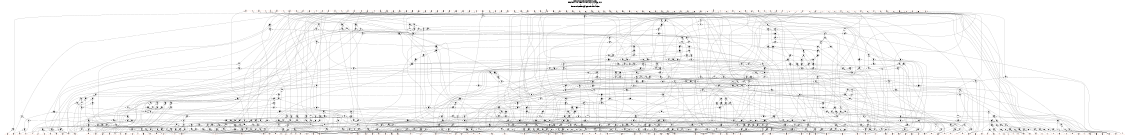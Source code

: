 # Network structure generated by ABC

digraph network {
size = "7.5,10";
center = true;
edge [dir = back];

{
  node [shape = plaintext];
  edge [style = invis];
  LevelTitle1 [label=""];
  LevelTitle2 [label=""];
  Level28 [label = ""];
  Level27 [label = ""];
  Level26 [label = ""];
  Level25 [label = ""];
  Level24 [label = ""];
  Level23 [label = ""];
  Level22 [label = ""];
  Level21 [label = ""];
  Level20 [label = ""];
  Level19 [label = ""];
  Level18 [label = ""];
  Level17 [label = ""];
  Level16 [label = ""];
  Level15 [label = ""];
  Level14 [label = ""];
  Level13 [label = ""];
  Level12 [label = ""];
  Level11 [label = ""];
  Level10 [label = ""];
  Level9 [label = ""];
  Level8 [label = ""];
  Level7 [label = ""];
  Level6 [label = ""];
  Level5 [label = ""];
  Level4 [label = ""];
  Level3 [label = ""];
  Level2 [label = ""];
  Level1 [label = ""];
  Level0 [label = ""];
  LevelTitle1 ->  LevelTitle2 ->  Level28 ->  Level27 ->  Level26 ->  Level25 ->  Level24 ->  Level23 ->  Level22 ->  Level21 ->  Level20 ->  Level19 ->  Level18 ->  Level17 ->  Level16 ->  Level15 ->  Level14 ->  Level13 ->  Level12 ->  Level11 ->  Level10 ->  Level9 ->  Level8 ->  Level7 ->  Level6 ->  Level5 ->  Level4 ->  Level3 ->  Level2 ->  Level1 ->  Level0;
}

{
  rank = same;
  LevelTitle1;
  title1 [shape=plaintext,
          fontsize=20,
          fontname = "Times-Roman",
          label="Network structure visualized by ABC\nBenchmark \"rot\". Time was Wed Sep 16 15:06:36 2020. "
         ];
}

{
  rank = same;
  LevelTitle2;
  title2 [shape=plaintext,
          fontsize=18,
          fontname = "Times-Roman",
          label="The network contains 569 logic nodes and 0 latches.\n"
         ];
}

{
  rank = same;
  Level28;
  Node136 [label = "f4", shape = invtriangle, color = coral, fillcolor = coral];
  Node137 [label = "g4", shape = invtriangle, color = coral, fillcolor = coral];
  Node138 [label = "h4", shape = invtriangle, color = coral, fillcolor = coral];
  Node139 [label = "i4", shape = invtriangle, color = coral, fillcolor = coral];
  Node140 [label = "j4", shape = invtriangle, color = coral, fillcolor = coral];
  Node141 [label = "k4", shape = invtriangle, color = coral, fillcolor = coral];
  Node142 [label = "l4", shape = invtriangle, color = coral, fillcolor = coral];
  Node143 [label = "m4", shape = invtriangle, color = coral, fillcolor = coral];
  Node144 [label = "n4", shape = invtriangle, color = coral, fillcolor = coral];
  Node145 [label = "o4", shape = invtriangle, color = coral, fillcolor = coral];
  Node146 [label = "p4", shape = invtriangle, color = coral, fillcolor = coral];
  Node147 [label = "q4", shape = invtriangle, color = coral, fillcolor = coral];
  Node148 [label = "r4", shape = invtriangle, color = coral, fillcolor = coral];
  Node149 [label = "s4", shape = invtriangle, color = coral, fillcolor = coral];
  Node150 [label = "t4", shape = invtriangle, color = coral, fillcolor = coral];
  Node151 [label = "u4", shape = invtriangle, color = coral, fillcolor = coral];
  Node152 [label = "v4", shape = invtriangle, color = coral, fillcolor = coral];
  Node153 [label = "w4", shape = invtriangle, color = coral, fillcolor = coral];
  Node154 [label = "x4", shape = invtriangle, color = coral, fillcolor = coral];
  Node155 [label = "y4", shape = invtriangle, color = coral, fillcolor = coral];
  Node156 [label = "z4", shape = invtriangle, color = coral, fillcolor = coral];
  Node157 [label = "a5", shape = invtriangle, color = coral, fillcolor = coral];
  Node158 [label = "b5", shape = invtriangle, color = coral, fillcolor = coral];
  Node159 [label = "c5", shape = invtriangle, color = coral, fillcolor = coral];
  Node160 [label = "d5", shape = invtriangle, color = coral, fillcolor = coral];
  Node161 [label = "e5", shape = invtriangle, color = coral, fillcolor = coral];
  Node162 [label = "f5", shape = invtriangle, color = coral, fillcolor = coral];
  Node163 [label = "g5", shape = invtriangle, color = coral, fillcolor = coral];
  Node164 [label = "h5", shape = invtriangle, color = coral, fillcolor = coral];
  Node165 [label = "i5", shape = invtriangle, color = coral, fillcolor = coral];
  Node166 [label = "j5", shape = invtriangle, color = coral, fillcolor = coral];
  Node167 [label = "k5", shape = invtriangle, color = coral, fillcolor = coral];
  Node168 [label = "l5", shape = invtriangle, color = coral, fillcolor = coral];
  Node169 [label = "m5", shape = invtriangle, color = coral, fillcolor = coral];
  Node170 [label = "n5", shape = invtriangle, color = coral, fillcolor = coral];
  Node171 [label = "o5", shape = invtriangle, color = coral, fillcolor = coral];
  Node172 [label = "p5", shape = invtriangle, color = coral, fillcolor = coral];
  Node173 [label = "q5", shape = invtriangle, color = coral, fillcolor = coral];
  Node174 [label = "r5", shape = invtriangle, color = coral, fillcolor = coral];
  Node175 [label = "s5", shape = invtriangle, color = coral, fillcolor = coral];
  Node176 [label = "t5", shape = invtriangle, color = coral, fillcolor = coral];
  Node177 [label = "u5", shape = invtriangle, color = coral, fillcolor = coral];
  Node178 [label = "v5", shape = invtriangle, color = coral, fillcolor = coral];
  Node179 [label = "w5", shape = invtriangle, color = coral, fillcolor = coral];
  Node180 [label = "x5", shape = invtriangle, color = coral, fillcolor = coral];
  Node181 [label = "y5", shape = invtriangle, color = coral, fillcolor = coral];
  Node182 [label = "z5", shape = invtriangle, color = coral, fillcolor = coral];
  Node183 [label = "a6", shape = invtriangle, color = coral, fillcolor = coral];
  Node184 [label = "b6", shape = invtriangle, color = coral, fillcolor = coral];
  Node185 [label = "c6", shape = invtriangle, color = coral, fillcolor = coral];
  Node186 [label = "d6", shape = invtriangle, color = coral, fillcolor = coral];
  Node187 [label = "e6", shape = invtriangle, color = coral, fillcolor = coral];
  Node188 [label = "f6", shape = invtriangle, color = coral, fillcolor = coral];
  Node189 [label = "g6", shape = invtriangle, color = coral, fillcolor = coral];
  Node190 [label = "h6", shape = invtriangle, color = coral, fillcolor = coral];
  Node191 [label = "i6", shape = invtriangle, color = coral, fillcolor = coral];
  Node192 [label = "j6", shape = invtriangle, color = coral, fillcolor = coral];
  Node193 [label = "k6", shape = invtriangle, color = coral, fillcolor = coral];
  Node194 [label = "l6", shape = invtriangle, color = coral, fillcolor = coral];
  Node195 [label = "m6", shape = invtriangle, color = coral, fillcolor = coral];
  Node196 [label = "n6", shape = invtriangle, color = coral, fillcolor = coral];
  Node197 [label = "o6", shape = invtriangle, color = coral, fillcolor = coral];
  Node198 [label = "p6", shape = invtriangle, color = coral, fillcolor = coral];
  Node199 [label = "q6", shape = invtriangle, color = coral, fillcolor = coral];
  Node200 [label = "r6", shape = invtriangle, color = coral, fillcolor = coral];
  Node201 [label = "s6", shape = invtriangle, color = coral, fillcolor = coral];
  Node202 [label = "t6", shape = invtriangle, color = coral, fillcolor = coral];
  Node203 [label = "u6", shape = invtriangle, color = coral, fillcolor = coral];
  Node204 [label = "v6", shape = invtriangle, color = coral, fillcolor = coral];
  Node205 [label = "w6", shape = invtriangle, color = coral, fillcolor = coral];
  Node206 [label = "x6", shape = invtriangle, color = coral, fillcolor = coral];
  Node207 [label = "y6", shape = invtriangle, color = coral, fillcolor = coral];
  Node208 [label = "z6", shape = invtriangle, color = coral, fillcolor = coral];
  Node209 [label = "a7", shape = invtriangle, color = coral, fillcolor = coral];
  Node210 [label = "b7", shape = invtriangle, color = coral, fillcolor = coral];
  Node211 [label = "c7", shape = invtriangle, color = coral, fillcolor = coral];
  Node212 [label = "d7", shape = invtriangle, color = coral, fillcolor = coral];
  Node213 [label = "e7", shape = invtriangle, color = coral, fillcolor = coral];
  Node214 [label = "f7", shape = invtriangle, color = coral, fillcolor = coral];
  Node215 [label = "g7", shape = invtriangle, color = coral, fillcolor = coral];
  Node216 [label = "h7", shape = invtriangle, color = coral, fillcolor = coral];
  Node217 [label = "i7", shape = invtriangle, color = coral, fillcolor = coral];
  Node218 [label = "j7", shape = invtriangle, color = coral, fillcolor = coral];
  Node219 [label = "k7", shape = invtriangle, color = coral, fillcolor = coral];
  Node220 [label = "l7", shape = invtriangle, color = coral, fillcolor = coral];
  Node221 [label = "m7", shape = invtriangle, color = coral, fillcolor = coral];
  Node222 [label = "n7", shape = invtriangle, color = coral, fillcolor = coral];
  Node223 [label = "o7", shape = invtriangle, color = coral, fillcolor = coral];
  Node224 [label = "p7", shape = invtriangle, color = coral, fillcolor = coral];
  Node225 [label = "q7", shape = invtriangle, color = coral, fillcolor = coral];
  Node226 [label = "r7", shape = invtriangle, color = coral, fillcolor = coral];
  Node227 [label = "s7", shape = invtriangle, color = coral, fillcolor = coral];
  Node228 [label = "t7", shape = invtriangle, color = coral, fillcolor = coral];
  Node229 [label = "u7", shape = invtriangle, color = coral, fillcolor = coral];
  Node230 [label = "v7", shape = invtriangle, color = coral, fillcolor = coral];
  Node231 [label = "w7", shape = invtriangle, color = coral, fillcolor = coral];
  Node232 [label = "x7", shape = invtriangle, color = coral, fillcolor = coral];
  Node233 [label = "y7", shape = invtriangle, color = coral, fillcolor = coral];
  Node234 [label = "z7", shape = invtriangle, color = coral, fillcolor = coral];
  Node235 [label = "a8", shape = invtriangle, color = coral, fillcolor = coral];
  Node236 [label = "b8", shape = invtriangle, color = coral, fillcolor = coral];
  Node237 [label = "c8", shape = invtriangle, color = coral, fillcolor = coral];
  Node238 [label = "d8", shape = invtriangle, color = coral, fillcolor = coral];
  Node239 [label = "e8", shape = invtriangle, color = coral, fillcolor = coral];
  Node240 [label = "f8", shape = invtriangle, color = coral, fillcolor = coral];
  Node241 [label = "g8", shape = invtriangle, color = coral, fillcolor = coral];
  Node242 [label = "h8", shape = invtriangle, color = coral, fillcolor = coral];
}

{
  rank = same;
  Level27;
  Node574 [label = "574\n", shape = ellipse];
  Node582 [label = "582\n", shape = ellipse];
}

{
  rank = same;
  Level26;
  Node573 [label = "573\n", shape = ellipse];
  Node581 [label = "581\n", shape = ellipse];
  Node748 [label = "748\n", shape = ellipse];
}

{
  rank = same;
  Level25;
  Node368 [label = "368\n", shape = ellipse];
  Node428 [label = "428\n", shape = ellipse];
  Node440 [label = "440\n", shape = ellipse];
  Node444 [label = "444\n", shape = ellipse];
  Node450 [label = "450\n", shape = ellipse];
  Node458 [label = "458\n", shape = ellipse];
  Node565 [label = "565\n", shape = ellipse];
  Node687 [label = "687\n", shape = ellipse];
  Node747 [label = "747\n", shape = ellipse];
}

{
  rank = same;
  Level24;
  Node367 [label = "367\n", shape = ellipse];
  Node417 [label = "417\n", shape = ellipse];
  Node427 [label = "427\n", shape = ellipse];
  Node433 [label = "433\n", shape = ellipse];
  Node439 [label = "439\n", shape = ellipse];
  Node443 [label = "443\n", shape = ellipse];
  Node445 [label = "445\n", shape = ellipse];
  Node449 [label = "449\n", shape = ellipse];
  Node451 [label = "451\n", shape = ellipse];
  Node457 [label = "457\n", shape = ellipse];
  Node564 [label = "564\n", shape = ellipse];
  Node676 [label = "676\n", shape = ellipse];
  Node681 [label = "681\n", shape = ellipse];
  Node746 [label = "746\n", shape = ellipse];
  Node770 [label = "770\n", shape = ellipse];
}

{
  rank = same;
  Level23;
  Node356 [label = "356\n", shape = ellipse];
  Node405 [label = "405\n", shape = ellipse];
  Node441 [label = "441\n", shape = ellipse];
  Node563 [label = "563\n", shape = ellipse];
  Node674 [label = "674\n", shape = ellipse];
  Node680 [label = "680\n", shape = ellipse];
  Node769 [label = "769\n", shape = ellipse];
}

{
  rank = same;
  Level22;
  Node351 [label = "351\n", shape = ellipse];
  Node561 [label = "561\n", shape = ellipse];
  Node673 [label = "673\n", shape = ellipse];
  Node679 [label = "679\n", shape = ellipse];
  Node768 [label = "768\n", shape = ellipse];
}

{
  rank = same;
  Level21;
  Node347 [label = "347\n", shape = ellipse];
  Node560 [label = "560\n", shape = ellipse];
  Node594 [label = "594\n", shape = ellipse];
  Node671 [label = "671\n", shape = ellipse];
  Node678 [label = "678\n", shape = ellipse];
  Node767 [label = "767\n", shape = ellipse];
}

{
  rank = same;
  Level20;
  Node346 [label = "346\n", shape = ellipse];
  Node559 [label = "559\n", shape = ellipse];
  Node593 [label = "593\n", shape = ellipse];
  Node670 [label = "670\n", shape = ellipse];
  Node672 [label = "672\n", shape = ellipse];
  Node675 [label = "675\n", shape = ellipse];
  Node686 [label = "686\n", shape = ellipse];
  Node763 [label = "763\n", shape = ellipse];
}

{
  rank = same;
  Level19;
  Node345 [label = "345\n", shape = ellipse];
  Node558 [label = "558\n", shape = ellipse];
  Node592 [label = "592\n", shape = ellipse];
  Node663 [label = "663\n", shape = ellipse];
  Node669 [label = "669\n", shape = ellipse];
  Node762 [label = "762\n", shape = ellipse];
}

{
  rank = same;
  Level18;
  Node344 [label = "344\n", shape = ellipse];
  Node557 [label = "557\n", shape = ellipse];
  Node591 [label = "591\n", shape = ellipse];
  Node658 [label = "658\n", shape = ellipse];
  Node662 [label = "662\n", shape = ellipse];
  Node668 [label = "668\n", shape = ellipse];
  Node699 [label = "699\n", shape = ellipse];
  Node755 [label = "755\n", shape = ellipse];
  Node758 [label = "758\n", shape = ellipse];
  Node766 [label = "766\n", shape = ellipse];
}

{
  rank = same;
  Level17;
  Node343 [label = "343\n", shape = ellipse];
  Node426 [label = "426\n", shape = ellipse];
  Node438 [label = "438\n", shape = ellipse];
  Node556 [label = "556\n", shape = ellipse];
  Node590 [label = "590\n", shape = ellipse];
  Node657 [label = "657\n", shape = ellipse];
  Node661 [label = "661\n", shape = ellipse];
  Node667 [label = "667\n", shape = ellipse];
  Node693 [label = "693\n", shape = ellipse];
  Node697 [label = "697\n", shape = ellipse];
  Node703 [label = "703\n", shape = ellipse];
  Node753 [label = "753\n", shape = ellipse];
  Node754 [label = "754\n", shape = ellipse];
  Node757 [label = "757\n", shape = ellipse];
  Node761 [label = "761\n", shape = ellipse];
  Node765 [label = "765\n", shape = ellipse];
}

{
  rank = same;
  Level16;
  Node338 [label = "338\n", shape = ellipse];
  Node340 [label = "340\n", shape = ellipse];
  Node342 [label = "342\n", shape = ellipse];
  Node355 [label = "355\n", shape = ellipse];
  Node404 [label = "404\n", shape = ellipse];
  Node425 [label = "425\n", shape = ellipse];
  Node437 [label = "437\n", shape = ellipse];
  Node562 [label = "562\n", shape = ellipse];
  Node655 [label = "655\n", shape = ellipse];
  Node656 [label = "656\n", shape = ellipse];
  Node659 [label = "659\n", shape = ellipse];
  Node660 [label = "660\n", shape = ellipse];
  Node692 [label = "692\n", shape = ellipse];
  Node696 [label = "696\n", shape = ellipse];
  Node702 [label = "702\n", shape = ellipse];
  Node750 [label = "750\n", shape = ellipse];
  Node751 [label = "751\n", shape = ellipse];
  Node752 [label = "752\n", shape = ellipse];
  Node760 [label = "760\n", shape = ellipse];
  Node764 [label = "764\n", shape = ellipse];
}

{
  rank = same;
  Level15;
  Node335 [label = "335\n", shape = ellipse];
  Node337 [label = "337\n", shape = ellipse];
  Node339 [label = "339\n", shape = ellipse];
  Node354 [label = "354\n", shape = ellipse];
  Node403 [label = "403\n", shape = ellipse];
  Node424 [label = "424\n", shape = ellipse];
  Node436 [label = "436\n", shape = ellipse];
  Node523 [label = "523\n", shape = ellipse];
  Node654 [label = "654\n", shape = ellipse];
  Node664 [label = "664\n", shape = ellipse];
  Node690 [label = "690\n", shape = ellipse];
  Node691 [label = "691\n", shape = ellipse];
  Node695 [label = "695\n", shape = ellipse];
  Node698 [label = "698\n", shape = ellipse];
  Node701 [label = "701\n", shape = ellipse];
  Node749 [label = "749\n", shape = ellipse];
  Node759 [label = "759\n", shape = ellipse];
}

{
  rank = same;
  Level14;
  Node304 [label = "304\n", shape = ellipse];
  Node307 [label = "307\n", shape = ellipse];
  Node332 [label = "332\n", shape = ellipse];
  Node334 [label = "334\n", shape = ellipse];
  Node353 [label = "353\n", shape = ellipse];
  Node402 [label = "402\n", shape = ellipse];
  Node422 [label = "422\n", shape = ellipse];
  Node435 [label = "435\n", shape = ellipse];
  Node518 [label = "518\n", shape = ellipse];
  Node722 [label = "722\n", shape = ellipse];
  Node776 [label = "776\n", shape = ellipse];
}

{
  rank = same;
  Level13;
  Node286 [label = "286\n", shape = ellipse];
  Node303 [label = "303\n", shape = ellipse];
  Node306 [label = "306\n", shape = ellipse];
  Node327 [label = "327\n", shape = ellipse];
  Node331 [label = "331\n", shape = ellipse];
  Node333 [label = "333\n", shape = ellipse];
  Node421 [label = "421\n", shape = ellipse];
  Node423 [label = "423\n", shape = ellipse];
  Node434 [label = "434\n", shape = ellipse];
  Node517 [label = "517\n", shape = ellipse];
  Node522 [label = "522\n", shape = ellipse];
  Node551 [label = "551\n", shape = ellipse];
  Node615 [label = "615\n", shape = ellipse];
  Node648 [label = "648\n", shape = ellipse];
  Node721 [label = "721\n", shape = ellipse];
  Node774 [label = "774\n", shape = ellipse];
  Node775 [label = "775\n", shape = ellipse];
  Node792 [label = "792\n", shape = ellipse];
}

{
  rank = same;
  Level12;
  Node275 [label = "275\n", shape = ellipse];
  Node282 [label = "282\n", shape = ellipse];
  Node285 [label = "285\n", shape = ellipse];
  Node302 [label = "302\n", shape = ellipse];
  Node323 [label = "323\n", shape = ellipse];
  Node516 [label = "516\n", shape = ellipse];
  Node521 [label = "521\n", shape = ellipse];
  Node550 [label = "550\n", shape = ellipse];
  Node614 [label = "614\n", shape = ellipse];
  Node647 [label = "647\n", shape = ellipse];
  Node666 [label = "666\n", shape = ellipse];
  Node716 [label = "716\n", shape = ellipse];
  Node720 [label = "720\n", shape = ellipse];
  Node743 [label = "743\n", shape = ellipse];
  Node773 [label = "773\n", shape = ellipse];
  Node791 [label = "791\n", shape = ellipse];
}

{
  rank = same;
  Level11;
  Node274 [label = "274\n", shape = ellipse];
  Node341 [label = "341\n", shape = ellipse];
  Node350 [label = "350\n", shape = ellipse];
  Node401 [label = "401\n", shape = ellipse];
  Node515 [label = "515\n", shape = ellipse];
  Node519 [label = "519\n", shape = ellipse];
  Node646 [label = "646\n", shape = ellipse];
  Node665 [label = "665\n", shape = ellipse];
  Node677 [label = "677\n", shape = ellipse];
  Node694 [label = "694\n", shape = ellipse];
  Node715 [label = "715\n", shape = ellipse];
  Node718 [label = "718\n", shape = ellipse];
}

{
  rank = same;
  Level10;
  Node273 [label = "273\n", shape = ellipse];
  Node321 [label = "321\n", shape = ellipse];
  Node349 [label = "349\n", shape = ellipse];
  Node400 [label = "400\n", shape = ellipse];
  Node606 [label = "606\n", shape = ellipse];
  Node644 [label = "644\n", shape = ellipse];
  Node712 [label = "712\n", shape = ellipse];
  Node756 [label = "756\n", shape = ellipse];
  Node772 [label = "772\n", shape = ellipse];
  Node785 [label = "785\n", shape = ellipse];
}

{
  rank = same;
  Level9;
  Node272 [label = "272\n", shape = ellipse];
  Node320 [label = "320\n", shape = ellipse];
  Node348 [label = "348\n", shape = ellipse];
  Node398 [label = "398\n", shape = ellipse];
  Node432 [label = "432\n", shape = ellipse];
  Node572 [label = "572\n", shape = ellipse];
  Node580 [label = "580\n", shape = ellipse];
  Node771 [label = "771\n", shape = ellipse];
  Node788 [label = "788\n", shape = ellipse];
}

{
  rank = same;
  Level8;
  Node270 [label = "270\n", shape = ellipse];
  Node319 [label = "319\n", shape = ellipse];
  Node397 [label = "397\n", shape = ellipse];
  Node416 [label = "416\n", shape = ellipse];
  Node429 [label = "429\n", shape = ellipse];
  Node431 [label = "431\n", shape = ellipse];
  Node456 [label = "456\n", shape = ellipse];
  Node554 [label = "554\n", shape = ellipse];
  Node568 [label = "568\n", shape = ellipse];
  Node586 [label = "586\n", shape = ellipse];
  Node605 [label = "605\n", shape = ellipse];
  Node612 [label = "612\n", shape = ellipse];
  Node637 [label = "637\n", shape = ellipse];
  Node643 [label = "643\n", shape = ellipse];
  Node705 [label = "705\n", shape = ellipse];
}

{
  rank = same;
  Level7;
  Node263 [label = "263\n", shape = ellipse];
  Node300 [label = "300\n", shape = ellipse];
  Node318 [label = "318\n", shape = ellipse];
  Node396 [label = "396\n", shape = ellipse];
  Node414 [label = "414\n", shape = ellipse];
  Node415 [label = "415\n", shape = ellipse];
  Node430 [label = "430\n", shape = ellipse];
  Node448 [label = "448\n", shape = ellipse];
  Node453 [label = "453\n", shape = ellipse];
  Node455 [label = "455\n", shape = ellipse];
  Node540 [label = "540\n", shape = ellipse];
  Node553 [label = "553\n", shape = ellipse];
  Node584 [label = "584\n", shape = ellipse];
  Node604 [label = "604\n", shape = ellipse];
  Node635 [label = "635\n", shape = ellipse];
  Node636 [label = "636\n", shape = ellipse];
  Node638 [label = "638\n", shape = ellipse];
  Node642 [label = "642\n", shape = ellipse];
}

{
  rank = same;
  Level6;
  Node262 [label = "262\n", shape = ellipse];
  Node299 [label = "299\n", shape = ellipse];
  Node317 [label = "317\n", shape = ellipse];
  Node382 [label = "382\n", shape = ellipse];
  Node395 [label = "395\n", shape = ellipse];
  Node413 [label = "413\n", shape = ellipse];
  Node442 [label = "442\n", shape = ellipse];
  Node446 [label = "446\n", shape = ellipse];
  Node447 [label = "447\n", shape = ellipse];
  Node452 [label = "452\n", shape = ellipse];
  Node454 [label = "454\n", shape = ellipse];
  Node539 [label = "539\n", shape = ellipse];
  Node552 [label = "552\n", shape = ellipse];
  Node583 [label = "583\n", shape = ellipse];
  Node589 [label = "589\n", shape = ellipse];
  Node599 [label = "599\n", shape = ellipse];
  Node609 [label = "609\n", shape = ellipse];
  Node634 [label = "634\n", shape = ellipse];
  Node735 [label = "735\n", shape = ellipse];
  Node741 [label = "741\n", shape = ellipse];
}

{
  rank = same;
  Level5;
  Node261 [label = "261\n", shape = ellipse];
  Node291 [label = "291\n", shape = ellipse];
  Node316 [label = "316\n", shape = ellipse];
  Node366 [label = "366\n", shape = ellipse];
  Node381 [label = "381\n", shape = ellipse];
  Node394 [label = "394\n", shape = ellipse];
  Node399 [label = "399\n", shape = ellipse];
  Node411 [label = "411\n", shape = ellipse];
  Node514 [label = "514\n", shape = ellipse];
  Node530 [label = "530\n", shape = ellipse];
  Node549 [label = "549\n", shape = ellipse];
  Node579 [label = "579\n", shape = ellipse];
  Node588 [label = "588\n", shape = ellipse];
  Node598 [label = "598\n", shape = ellipse];
  Node706 [label = "706\n", shape = ellipse];
  Node733 [label = "733\n", shape = ellipse];
  Node734 [label = "734\n", shape = ellipse];
  Node736 [label = "736\n", shape = ellipse];
  Node740 [label = "740\n", shape = ellipse];
}

{
  rank = same;
  Level4;
  Node259 [label = "259\n", shape = ellipse];
  Node281 [label = "281\n", shape = ellipse];
  Node290 [label = "290\n", shape = ellipse];
  Node297 [label = "297\n", shape = ellipse];
  Node315 [label = "315\n", shape = ellipse];
  Node365 [label = "365\n", shape = ellipse];
  Node372 [label = "372\n", shape = ellipse];
  Node380 [label = "380\n", shape = ellipse];
  Node391 [label = "391\n", shape = ellipse];
  Node393 [label = "393\n", shape = ellipse];
  Node410 [label = "410\n", shape = ellipse];
  Node475 [label = "475\n", shape = ellipse];
  Node477 [label = "477\n", shape = ellipse];
  Node480 [label = "480\n", shape = ellipse];
  Node482 [label = "482\n", shape = ellipse];
  Node485 [label = "485\n", shape = ellipse];
  Node487 [label = "487\n", shape = ellipse];
  Node489 [label = "489\n", shape = ellipse];
  Node512 [label = "512\n", shape = ellipse];
  Node529 [label = "529\n", shape = ellipse];
  Node538 [label = "538\n", shape = ellipse];
  Node571 [label = "571\n", shape = ellipse];
  Node578 [label = "578\n", shape = ellipse];
  Node585 [label = "585\n", shape = ellipse];
  Node587 [label = "587\n", shape = ellipse];
  Node597 [label = "597\n", shape = ellipse];
  Node608 [label = "608\n", shape = ellipse];
  Node653 [label = "653\n", shape = ellipse];
  Node685 [label = "685\n", shape = ellipse];
  Node704 [label = "704\n", shape = ellipse];
  Node726 [label = "726\n", shape = ellipse];
  Node732 [label = "732\n", shape = ellipse];
  Node790 [label = "790\n", shape = ellipse];
}

{
  rank = same;
  Level3;
  Node246 [label = "246\n", shape = ellipse];
  Node258 [label = "258\n", shape = ellipse];
  Node269 [label = "269\n", shape = ellipse];
  Node271 [label = "271\n", shape = ellipse];
  Node280 [label = "280\n", shape = ellipse];
  Node284 [label = "284\n", shape = ellipse];
  Node289 [label = "289\n", shape = ellipse];
  Node296 [label = "296\n", shape = ellipse];
  Node298 [label = "298\n", shape = ellipse];
  Node301 [label = "301\n", shape = ellipse];
  Node311 [label = "311\n", shape = ellipse];
  Node326 [label = "326\n", shape = ellipse];
  Node330 [label = "330\n", shape = ellipse];
  Node361 [label = "361\n", shape = ellipse];
  Node364 [label = "364\n", shape = ellipse];
  Node371 [label = "371\n", shape = ellipse];
  Node376 [label = "376\n", shape = ellipse];
  Node389 [label = "389\n", shape = ellipse];
  Node390 [label = "390\n", shape = ellipse];
  Node392 [label = "392\n", shape = ellipse];
  Node408 [label = "408\n", shape = ellipse];
  Node469 [label = "469\n", shape = ellipse];
  Node474 [label = "474\n", shape = ellipse];
  Node476 [label = "476\n", shape = ellipse];
  Node479 [label = "479\n", shape = ellipse];
  Node481 [label = "481\n", shape = ellipse];
  Node484 [label = "484\n", shape = ellipse];
  Node486 [label = "486\n", shape = ellipse];
  Node488 [label = "488\n", shape = ellipse];
  Node492 [label = "492\n", shape = ellipse];
  Node494 [label = "494\n", shape = ellipse];
  Node498 [label = "498\n", shape = ellipse];
  Node500 [label = "500\n", shape = ellipse];
  Node504 [label = "504\n", shape = ellipse];
  Node511 [label = "511\n", shape = ellipse];
  Node528 [label = "528\n", shape = ellipse];
  Node537 [label = "537\n", shape = ellipse];
  Node546 [label = "546\n", shape = ellipse];
  Node577 [label = "577\n", shape = ellipse];
  Node596 [label = "596\n", shape = ellipse];
  Node603 [label = "603\n", shape = ellipse];
  Node607 [label = "607\n", shape = ellipse];
  Node619 [label = "619\n", shape = ellipse];
  Node622 [label = "622\n", shape = ellipse];
  Node625 [label = "625\n", shape = ellipse];
  Node631 [label = "631\n", shape = ellipse];
  Node652 [label = "652\n", shape = ellipse];
  Node684 [label = "684\n", shape = ellipse];
  Node700 [label = "700\n", shape = ellipse];
  Node711 [label = "711\n", shape = ellipse];
  Node725 [label = "725\n", shape = ellipse];
  Node728 [label = "728\n", shape = ellipse];
  Node729 [label = "729\n", shape = ellipse];
  Node744 [label = "744\n", shape = ellipse];
  Node780 [label = "780\n", shape = ellipse];
  Node787 [label = "787\n", shape = ellipse];
  Node789 [label = "789\n", shape = ellipse];
}

{
  rank = same;
  Level2;
  Node244 [label = "244\n", shape = ellipse];
  Node245 [label = "245\n", shape = ellipse];
  Node249 [label = "249\n", shape = ellipse];
  Node251 [label = "251\n", shape = ellipse];
  Node254 [label = "254\n", shape = ellipse];
  Node257 [label = "257\n", shape = ellipse];
  Node265 [label = "265\n", shape = ellipse];
  Node268 [label = "268\n", shape = ellipse];
  Node277 [label = "277\n", shape = ellipse];
  Node279 [label = "279\n", shape = ellipse];
  Node283 [label = "283\n", shape = ellipse];
  Node288 [label = "288\n", shape = ellipse];
  Node293 [label = "293\n", shape = ellipse];
  Node295 [label = "295\n", shape = ellipse];
  Node310 [label = "310\n", shape = ellipse];
  Node314 [label = "314\n", shape = ellipse];
  Node325 [label = "325\n", shape = ellipse];
  Node329 [label = "329\n", shape = ellipse];
  Node360 [label = "360\n", shape = ellipse];
  Node363 [label = "363\n", shape = ellipse];
  Node370 [label = "370\n", shape = ellipse];
  Node375 [label = "375\n", shape = ellipse];
  Node379 [label = "379\n", shape = ellipse];
  Node385 [label = "385\n", shape = ellipse];
  Node388 [label = "388\n", shape = ellipse];
  Node407 [label = "407\n", shape = ellipse];
  Node420 [label = "420\n", shape = ellipse];
  Node460 [label = "460\n", shape = ellipse];
  Node464 [label = "464\n", shape = ellipse];
  Node466 [label = "466\n", shape = ellipse];
  Node468 [label = "468\n", shape = ellipse];
  Node471 [label = "471\n", shape = ellipse];
  Node473 [label = "473\n", shape = ellipse];
  Node491 [label = "491\n", shape = ellipse];
  Node493 [label = "493\n", shape = ellipse];
  Node497 [label = "497\n", shape = ellipse];
  Node499 [label = "499\n", shape = ellipse];
  Node503 [label = "503\n", shape = ellipse];
  Node506 [label = "506\n", shape = ellipse];
  Node510 [label = "510\n", shape = ellipse];
  Node513 [label = "513\n", shape = ellipse];
  Node527 [label = "527\n", shape = ellipse];
  Node533 [label = "533\n", shape = ellipse];
  Node536 [label = "536\n", shape = ellipse];
  Node543 [label = "543\n", shape = ellipse];
  Node545 [label = "545\n", shape = ellipse];
  Node548 [label = "548\n", shape = ellipse];
  Node555 [label = "555\n", shape = ellipse];
  Node567 [label = "567\n", shape = ellipse];
  Node570 [label = "570\n", shape = ellipse];
  Node576 [label = "576\n", shape = ellipse];
  Node595 [label = "595\n", shape = ellipse];
  Node602 [label = "602\n", shape = ellipse];
  Node611 [label = "611\n", shape = ellipse];
  Node617 [label = "617\n", shape = ellipse];
  Node618 [label = "618\n", shape = ellipse];
  Node621 [label = "621\n", shape = ellipse];
  Node624 [label = "624\n", shape = ellipse];
  Node628 [label = "628\n", shape = ellipse];
  Node630 [label = "630\n", shape = ellipse];
  Node633 [label = "633\n", shape = ellipse];
  Node641 [label = "641\n", shape = ellipse];
  Node645 [label = "645\n", shape = ellipse];
  Node651 [label = "651\n", shape = ellipse];
  Node682 [label = "682\n", shape = ellipse];
  Node683 [label = "683\n", shape = ellipse];
  Node689 [label = "689\n", shape = ellipse];
  Node710 [label = "710\n", shape = ellipse];
  Node714 [label = "714\n", shape = ellipse];
  Node717 [label = "717\n", shape = ellipse];
  Node719 [label = "719\n", shape = ellipse];
  Node724 [label = "724\n", shape = ellipse];
  Node727 [label = "727\n", shape = ellipse];
  Node731 [label = "731\n", shape = ellipse];
  Node739 [label = "739\n", shape = ellipse];
  Node742 [label = "742\n", shape = ellipse];
  Node779 [label = "779\n", shape = ellipse];
  Node784 [label = "784\n", shape = ellipse];
  Node801 [label = "801\n", shape = ellipse];
  Node809 [label = "809\n", shape = ellipse];
}

{
  rank = same;
  Level1;
  Node243 [label = "243\n", shape = ellipse];
  Node247 [label = "247\n", shape = ellipse];
  Node248 [label = "248\n", shape = ellipse];
  Node250 [label = "250\n", shape = ellipse];
  Node252 [label = "252\n", shape = ellipse];
  Node253 [label = "253\n", shape = ellipse];
  Node255 [label = "255\n", shape = ellipse];
  Node256 [label = "256\n", shape = ellipse];
  Node260 [label = "260\n", shape = ellipse];
  Node264 [label = "264\n", shape = ellipse];
  Node266 [label = "266\n", shape = ellipse];
  Node267 [label = "267\n", shape = ellipse];
  Node276 [label = "276\n", shape = ellipse];
  Node278 [label = "278\n", shape = ellipse];
  Node287 [label = "287\n", shape = ellipse];
  Node292 [label = "292\n", shape = ellipse];
  Node294 [label = "294\n", shape = ellipse];
  Node305 [label = "305\n", shape = ellipse];
  Node308 [label = "308\n", shape = ellipse];
  Node309 [label = "309\n", shape = ellipse];
  Node312 [label = "312\n", shape = ellipse];
  Node313 [label = "313\n", shape = ellipse];
  Node322 [label = "322\n", shape = ellipse];
  Node324 [label = "324\n", shape = ellipse];
  Node328 [label = "328\n", shape = ellipse];
  Node336 [label = "336\n", shape = ellipse];
  Node352 [label = "352\n", shape = ellipse];
  Node357 [label = "357\n", shape = ellipse];
  Node358 [label = "358\n", shape = ellipse];
  Node359 [label = "359\n", shape = ellipse];
  Node362 [label = "362\n", shape = ellipse];
  Node369 [label = "369\n", shape = ellipse];
  Node373 [label = "373\n", shape = ellipse];
  Node374 [label = "374\n", shape = ellipse];
  Node377 [label = "377\n", shape = ellipse];
  Node378 [label = "378\n", shape = ellipse];
  Node383 [label = "383\n", shape = ellipse];
  Node384 [label = "384\n", shape = ellipse];
  Node386 [label = "386\n", shape = ellipse];
  Node387 [label = "387\n", shape = ellipse];
  Node406 [label = "406\n", shape = ellipse];
  Node409 [label = "409\n", shape = ellipse];
  Node412 [label = "412\n", shape = ellipse];
  Node418 [label = "418\n", shape = ellipse];
  Node419 [label = "419\n", shape = ellipse];
  Node459 [label = "459\n", shape = ellipse];
  Node461 [label = "461\n", shape = ellipse];
  Node462 [label = "462\n", shape = ellipse];
  Node463 [label = "463\n", shape = ellipse];
  Node465 [label = "465\n", shape = ellipse];
  Node467 [label = "467\n", shape = ellipse];
  Node470 [label = "470\n", shape = ellipse];
  Node472 [label = "472\n", shape = ellipse];
  Node478 [label = "478\n", shape = ellipse];
  Node483 [label = "483\n", shape = ellipse];
  Node490 [label = "490\n", shape = ellipse];
  Node495 [label = "495\n", shape = ellipse];
  Node496 [label = "496\n", shape = ellipse];
  Node501 [label = "501\n", shape = ellipse];
  Node502 [label = "502\n", shape = ellipse];
  Node505 [label = "505\n", shape = ellipse];
  Node507 [label = "507\n", shape = ellipse];
  Node508 [label = "508\n", shape = ellipse];
  Node509 [label = "509\n", shape = ellipse];
  Node520 [label = "520\n", shape = ellipse];
  Node524 [label = "524\n", shape = ellipse];
  Node525 [label = "525\n", shape = ellipse];
  Node526 [label = "526\n", shape = ellipse];
  Node531 [label = "531\n", shape = ellipse];
  Node532 [label = "532\n", shape = ellipse];
  Node534 [label = "534\n", shape = ellipse];
  Node535 [label = "535\n", shape = ellipse];
  Node541 [label = "541\n", shape = ellipse];
  Node542 [label = "542\n", shape = ellipse];
  Node544 [label = "544\n", shape = ellipse];
  Node547 [label = "547\n", shape = ellipse];
  Node566 [label = "566\n", shape = ellipse];
  Node569 [label = "569\n", shape = ellipse];
  Node575 [label = "575\n", shape = ellipse];
  Node600 [label = "600\n", shape = ellipse];
  Node601 [label = "601\n", shape = ellipse];
  Node610 [label = "610\n", shape = ellipse];
  Node613 [label = "613\n", shape = ellipse];
  Node616 [label = "616\n", shape = ellipse];
  Node620 [label = "620\n", shape = ellipse];
  Node623 [label = "623\n", shape = ellipse];
  Node626 [label = "626\n", shape = ellipse];
  Node627 [label = "627\n", shape = ellipse];
  Node629 [label = "629\n", shape = ellipse];
  Node632 [label = "632\n", shape = ellipse];
  Node639 [label = "639\n", shape = ellipse];
  Node640 [label = "640\n", shape = ellipse];
  Node649 [label = "649\n", shape = ellipse];
  Node650 [label = "650\n", shape = ellipse];
  Node688 [label = "688\n", shape = ellipse];
  Node707 [label = "707\n", shape = ellipse];
  Node708 [label = "708\n", shape = ellipse];
  Node709 [label = "709\n", shape = ellipse];
  Node713 [label = "713\n", shape = ellipse];
  Node723 [label = "723\n", shape = ellipse];
  Node730 [label = "730\n", shape = ellipse];
  Node737 [label = "737\n", shape = ellipse];
  Node738 [label = "738\n", shape = ellipse];
  Node745 [label = "745\n", shape = ellipse];
  Node777 [label = "777\n", shape = ellipse];
  Node778 [label = "778\n", shape = ellipse];
  Node781 [label = "781\n", shape = ellipse];
  Node782 [label = "782\n", shape = ellipse];
  Node783 [label = "783\n", shape = ellipse];
  Node786 [label = "786\n", shape = ellipse];
  Node793 [label = "793\n", shape = ellipse];
  Node794 [label = "794\n", shape = ellipse];
  Node795 [label = "795\n", shape = ellipse];
  Node796 [label = "796\n", shape = ellipse];
  Node797 [label = "797\n", shape = ellipse];
  Node798 [label = "798\n", shape = ellipse];
  Node799 [label = "799\n", shape = ellipse];
  Node800 [label = "800\n", shape = ellipse];
  Node802 [label = "802\n", shape = ellipse];
  Node803 [label = "803\n", shape = ellipse];
  Node804 [label = "804\n", shape = ellipse];
  Node805 [label = "805\n", shape = ellipse];
  Node806 [label = "806\n", shape = ellipse];
  Node807 [label = "807\n", shape = ellipse];
  Node808 [label = "808\n", shape = ellipse];
  Node810 [label = "810\n", shape = ellipse];
  Node811 [label = "811\n", shape = ellipse];
}

{
  rank = same;
  Level0;
  Node1 [label = "a", shape = triangle, color = coral, fillcolor = coral];
  Node2 [label = "b", shape = triangle, color = coral, fillcolor = coral];
  Node3 [label = "c", shape = triangle, color = coral, fillcolor = coral];
  Node4 [label = "d", shape = triangle, color = coral, fillcolor = coral];
  Node5 [label = "e", shape = triangle, color = coral, fillcolor = coral];
  Node6 [label = "f", shape = triangle, color = coral, fillcolor = coral];
  Node7 [label = "g", shape = triangle, color = coral, fillcolor = coral];
  Node8 [label = "h", shape = triangle, color = coral, fillcolor = coral];
  Node9 [label = "i", shape = triangle, color = coral, fillcolor = coral];
  Node10 [label = "j", shape = triangle, color = coral, fillcolor = coral];
  Node11 [label = "k", shape = triangle, color = coral, fillcolor = coral];
  Node12 [label = "l", shape = triangle, color = coral, fillcolor = coral];
  Node13 [label = "m", shape = triangle, color = coral, fillcolor = coral];
  Node14 [label = "n", shape = triangle, color = coral, fillcolor = coral];
  Node15 [label = "o", shape = triangle, color = coral, fillcolor = coral];
  Node16 [label = "p", shape = triangle, color = coral, fillcolor = coral];
  Node17 [label = "q", shape = triangle, color = coral, fillcolor = coral];
  Node18 [label = "r", shape = triangle, color = coral, fillcolor = coral];
  Node19 [label = "s", shape = triangle, color = coral, fillcolor = coral];
  Node20 [label = "t", shape = triangle, color = coral, fillcolor = coral];
  Node21 [label = "u", shape = triangle, color = coral, fillcolor = coral];
  Node22 [label = "v", shape = triangle, color = coral, fillcolor = coral];
  Node23 [label = "w", shape = triangle, color = coral, fillcolor = coral];
  Node24 [label = "x", shape = triangle, color = coral, fillcolor = coral];
  Node25 [label = "y", shape = triangle, color = coral, fillcolor = coral];
  Node26 [label = "z", shape = triangle, color = coral, fillcolor = coral];
  Node27 [label = "a0", shape = triangle, color = coral, fillcolor = coral];
  Node28 [label = "b0", shape = triangle, color = coral, fillcolor = coral];
  Node29 [label = "c0", shape = triangle, color = coral, fillcolor = coral];
  Node30 [label = "d0", shape = triangle, color = coral, fillcolor = coral];
  Node31 [label = "e0", shape = triangle, color = coral, fillcolor = coral];
  Node32 [label = "f0", shape = triangle, color = coral, fillcolor = coral];
  Node33 [label = "g0", shape = triangle, color = coral, fillcolor = coral];
  Node34 [label = "h0", shape = triangle, color = coral, fillcolor = coral];
  Node35 [label = "i0", shape = triangle, color = coral, fillcolor = coral];
  Node36 [label = "j0", shape = triangle, color = coral, fillcolor = coral];
  Node37 [label = "k0", shape = triangle, color = coral, fillcolor = coral];
  Node38 [label = "l0", shape = triangle, color = coral, fillcolor = coral];
  Node39 [label = "m0", shape = triangle, color = coral, fillcolor = coral];
  Node40 [label = "n0", shape = triangle, color = coral, fillcolor = coral];
  Node41 [label = "o0", shape = triangle, color = coral, fillcolor = coral];
  Node42 [label = "p0", shape = triangle, color = coral, fillcolor = coral];
  Node43 [label = "q0", shape = triangle, color = coral, fillcolor = coral];
  Node44 [label = "r0", shape = triangle, color = coral, fillcolor = coral];
  Node45 [label = "s0", shape = triangle, color = coral, fillcolor = coral];
  Node46 [label = "t0", shape = triangle, color = coral, fillcolor = coral];
  Node47 [label = "u0", shape = triangle, color = coral, fillcolor = coral];
  Node48 [label = "v0", shape = triangle, color = coral, fillcolor = coral];
  Node49 [label = "w0", shape = triangle, color = coral, fillcolor = coral];
  Node50 [label = "x0", shape = triangle, color = coral, fillcolor = coral];
  Node51 [label = "y0", shape = triangle, color = coral, fillcolor = coral];
  Node52 [label = "z0", shape = triangle, color = coral, fillcolor = coral];
  Node53 [label = "a1", shape = triangle, color = coral, fillcolor = coral];
  Node54 [label = "b1", shape = triangle, color = coral, fillcolor = coral];
  Node55 [label = "c1", shape = triangle, color = coral, fillcolor = coral];
  Node56 [label = "d1", shape = triangle, color = coral, fillcolor = coral];
  Node57 [label = "e1", shape = triangle, color = coral, fillcolor = coral];
  Node58 [label = "f1", shape = triangle, color = coral, fillcolor = coral];
  Node59 [label = "g1", shape = triangle, color = coral, fillcolor = coral];
  Node60 [label = "h1", shape = triangle, color = coral, fillcolor = coral];
  Node61 [label = "i1", shape = triangle, color = coral, fillcolor = coral];
  Node62 [label = "j1", shape = triangle, color = coral, fillcolor = coral];
  Node63 [label = "k1", shape = triangle, color = coral, fillcolor = coral];
  Node64 [label = "l1", shape = triangle, color = coral, fillcolor = coral];
  Node65 [label = "m1", shape = triangle, color = coral, fillcolor = coral];
  Node66 [label = "n1", shape = triangle, color = coral, fillcolor = coral];
  Node67 [label = "o1", shape = triangle, color = coral, fillcolor = coral];
  Node68 [label = "p1", shape = triangle, color = coral, fillcolor = coral];
  Node69 [label = "q1", shape = triangle, color = coral, fillcolor = coral];
  Node70 [label = "r1", shape = triangle, color = coral, fillcolor = coral];
  Node71 [label = "s1", shape = triangle, color = coral, fillcolor = coral];
  Node72 [label = "t1", shape = triangle, color = coral, fillcolor = coral];
  Node73 [label = "u1", shape = triangle, color = coral, fillcolor = coral];
  Node74 [label = "v1", shape = triangle, color = coral, fillcolor = coral];
  Node75 [label = "w1", shape = triangle, color = coral, fillcolor = coral];
  Node76 [label = "x1", shape = triangle, color = coral, fillcolor = coral];
  Node77 [label = "y1", shape = triangle, color = coral, fillcolor = coral];
  Node78 [label = "z1", shape = triangle, color = coral, fillcolor = coral];
  Node79 [label = "a2", shape = triangle, color = coral, fillcolor = coral];
  Node80 [label = "b2", shape = triangle, color = coral, fillcolor = coral];
  Node81 [label = "c2", shape = triangle, color = coral, fillcolor = coral];
  Node82 [label = "d2", shape = triangle, color = coral, fillcolor = coral];
  Node83 [label = "e2", shape = triangle, color = coral, fillcolor = coral];
  Node84 [label = "f2", shape = triangle, color = coral, fillcolor = coral];
  Node85 [label = "g2", shape = triangle, color = coral, fillcolor = coral];
  Node86 [label = "h2", shape = triangle, color = coral, fillcolor = coral];
  Node87 [label = "i2", shape = triangle, color = coral, fillcolor = coral];
  Node88 [label = "j2", shape = triangle, color = coral, fillcolor = coral];
  Node89 [label = "k2", shape = triangle, color = coral, fillcolor = coral];
  Node90 [label = "l2", shape = triangle, color = coral, fillcolor = coral];
  Node91 [label = "m2", shape = triangle, color = coral, fillcolor = coral];
  Node92 [label = "n2", shape = triangle, color = coral, fillcolor = coral];
  Node93 [label = "o2", shape = triangle, color = coral, fillcolor = coral];
  Node94 [label = "p2", shape = triangle, color = coral, fillcolor = coral];
  Node95 [label = "q2", shape = triangle, color = coral, fillcolor = coral];
  Node96 [label = "r2", shape = triangle, color = coral, fillcolor = coral];
  Node97 [label = "s2", shape = triangle, color = coral, fillcolor = coral];
  Node98 [label = "t2", shape = triangle, color = coral, fillcolor = coral];
  Node99 [label = "u2", shape = triangle, color = coral, fillcolor = coral];
  Node100 [label = "v2", shape = triangle, color = coral, fillcolor = coral];
  Node101 [label = "w2", shape = triangle, color = coral, fillcolor = coral];
  Node102 [label = "x2", shape = triangle, color = coral, fillcolor = coral];
  Node103 [label = "y2", shape = triangle, color = coral, fillcolor = coral];
  Node104 [label = "z2", shape = triangle, color = coral, fillcolor = coral];
  Node105 [label = "a3", shape = triangle, color = coral, fillcolor = coral];
  Node106 [label = "b3", shape = triangle, color = coral, fillcolor = coral];
  Node107 [label = "c3", shape = triangle, color = coral, fillcolor = coral];
  Node108 [label = "d3", shape = triangle, color = coral, fillcolor = coral];
  Node109 [label = "e3", shape = triangle, color = coral, fillcolor = coral];
  Node110 [label = "f3", shape = triangle, color = coral, fillcolor = coral];
  Node111 [label = "g3", shape = triangle, color = coral, fillcolor = coral];
  Node112 [label = "h3", shape = triangle, color = coral, fillcolor = coral];
  Node113 [label = "i3", shape = triangle, color = coral, fillcolor = coral];
  Node114 [label = "j3", shape = triangle, color = coral, fillcolor = coral];
  Node115 [label = "k3", shape = triangle, color = coral, fillcolor = coral];
  Node116 [label = "l3", shape = triangle, color = coral, fillcolor = coral];
  Node117 [label = "m3", shape = triangle, color = coral, fillcolor = coral];
  Node118 [label = "n3", shape = triangle, color = coral, fillcolor = coral];
  Node119 [label = "o3", shape = triangle, color = coral, fillcolor = coral];
  Node120 [label = "p3", shape = triangle, color = coral, fillcolor = coral];
  Node121 [label = "q3", shape = triangle, color = coral, fillcolor = coral];
  Node122 [label = "r3", shape = triangle, color = coral, fillcolor = coral];
  Node123 [label = "s3", shape = triangle, color = coral, fillcolor = coral];
  Node124 [label = "t3", shape = triangle, color = coral, fillcolor = coral];
  Node125 [label = "u3", shape = triangle, color = coral, fillcolor = coral];
  Node126 [label = "v3", shape = triangle, color = coral, fillcolor = coral];
  Node127 [label = "w3", shape = triangle, color = coral, fillcolor = coral];
  Node128 [label = "x3", shape = triangle, color = coral, fillcolor = coral];
  Node129 [label = "y3", shape = triangle, color = coral, fillcolor = coral];
  Node130 [label = "z3", shape = triangle, color = coral, fillcolor = coral];
  Node131 [label = "a4", shape = triangle, color = coral, fillcolor = coral];
  Node132 [label = "b4", shape = triangle, color = coral, fillcolor = coral];
  Node133 [label = "c4", shape = triangle, color = coral, fillcolor = coral];
  Node134 [label = "d4", shape = triangle, color = coral, fillcolor = coral];
  Node135 [label = "e4", shape = triangle, color = coral, fillcolor = coral];
}

title1 -> title2 [style = invis];
title2 -> Node136 [style = invis];
title2 -> Node137 [style = invis];
title2 -> Node138 [style = invis];
title2 -> Node139 [style = invis];
title2 -> Node140 [style = invis];
title2 -> Node141 [style = invis];
title2 -> Node142 [style = invis];
title2 -> Node143 [style = invis];
title2 -> Node144 [style = invis];
title2 -> Node145 [style = invis];
title2 -> Node146 [style = invis];
title2 -> Node147 [style = invis];
title2 -> Node148 [style = invis];
title2 -> Node149 [style = invis];
title2 -> Node150 [style = invis];
title2 -> Node151 [style = invis];
title2 -> Node152 [style = invis];
title2 -> Node153 [style = invis];
title2 -> Node154 [style = invis];
title2 -> Node155 [style = invis];
title2 -> Node156 [style = invis];
title2 -> Node157 [style = invis];
title2 -> Node158 [style = invis];
title2 -> Node159 [style = invis];
title2 -> Node160 [style = invis];
title2 -> Node161 [style = invis];
title2 -> Node162 [style = invis];
title2 -> Node163 [style = invis];
title2 -> Node164 [style = invis];
title2 -> Node165 [style = invis];
title2 -> Node166 [style = invis];
title2 -> Node167 [style = invis];
title2 -> Node168 [style = invis];
title2 -> Node169 [style = invis];
title2 -> Node170 [style = invis];
title2 -> Node171 [style = invis];
title2 -> Node172 [style = invis];
title2 -> Node173 [style = invis];
title2 -> Node174 [style = invis];
title2 -> Node175 [style = invis];
title2 -> Node176 [style = invis];
title2 -> Node177 [style = invis];
title2 -> Node178 [style = invis];
title2 -> Node179 [style = invis];
title2 -> Node180 [style = invis];
title2 -> Node181 [style = invis];
title2 -> Node182 [style = invis];
title2 -> Node183 [style = invis];
title2 -> Node184 [style = invis];
title2 -> Node185 [style = invis];
title2 -> Node186 [style = invis];
title2 -> Node187 [style = invis];
title2 -> Node188 [style = invis];
title2 -> Node189 [style = invis];
title2 -> Node190 [style = invis];
title2 -> Node191 [style = invis];
title2 -> Node192 [style = invis];
title2 -> Node193 [style = invis];
title2 -> Node194 [style = invis];
title2 -> Node195 [style = invis];
title2 -> Node196 [style = invis];
title2 -> Node197 [style = invis];
title2 -> Node198 [style = invis];
title2 -> Node199 [style = invis];
title2 -> Node200 [style = invis];
title2 -> Node201 [style = invis];
title2 -> Node202 [style = invis];
title2 -> Node203 [style = invis];
title2 -> Node204 [style = invis];
title2 -> Node205 [style = invis];
title2 -> Node206 [style = invis];
title2 -> Node207 [style = invis];
title2 -> Node208 [style = invis];
title2 -> Node209 [style = invis];
title2 -> Node210 [style = invis];
title2 -> Node211 [style = invis];
title2 -> Node212 [style = invis];
title2 -> Node213 [style = invis];
title2 -> Node214 [style = invis];
title2 -> Node215 [style = invis];
title2 -> Node216 [style = invis];
title2 -> Node217 [style = invis];
title2 -> Node218 [style = invis];
title2 -> Node219 [style = invis];
title2 -> Node220 [style = invis];
title2 -> Node221 [style = invis];
title2 -> Node222 [style = invis];
title2 -> Node223 [style = invis];
title2 -> Node224 [style = invis];
title2 -> Node225 [style = invis];
title2 -> Node226 [style = invis];
title2 -> Node227 [style = invis];
title2 -> Node228 [style = invis];
title2 -> Node229 [style = invis];
title2 -> Node230 [style = invis];
title2 -> Node231 [style = invis];
title2 -> Node232 [style = invis];
title2 -> Node233 [style = invis];
title2 -> Node234 [style = invis];
title2 -> Node235 [style = invis];
title2 -> Node236 [style = invis];
title2 -> Node237 [style = invis];
title2 -> Node238 [style = invis];
title2 -> Node239 [style = invis];
title2 -> Node240 [style = invis];
title2 -> Node241 [style = invis];
title2 -> Node242 [style = invis];
Node136 -> Node137 [style = invis];
Node137 -> Node138 [style = invis];
Node138 -> Node139 [style = invis];
Node139 -> Node140 [style = invis];
Node140 -> Node141 [style = invis];
Node141 -> Node142 [style = invis];
Node142 -> Node143 [style = invis];
Node143 -> Node144 [style = invis];
Node144 -> Node145 [style = invis];
Node145 -> Node146 [style = invis];
Node146 -> Node147 [style = invis];
Node147 -> Node148 [style = invis];
Node148 -> Node149 [style = invis];
Node149 -> Node150 [style = invis];
Node150 -> Node151 [style = invis];
Node151 -> Node152 [style = invis];
Node152 -> Node153 [style = invis];
Node153 -> Node154 [style = invis];
Node154 -> Node155 [style = invis];
Node155 -> Node156 [style = invis];
Node156 -> Node157 [style = invis];
Node157 -> Node158 [style = invis];
Node158 -> Node159 [style = invis];
Node159 -> Node160 [style = invis];
Node160 -> Node161 [style = invis];
Node161 -> Node162 [style = invis];
Node162 -> Node163 [style = invis];
Node163 -> Node164 [style = invis];
Node164 -> Node165 [style = invis];
Node165 -> Node166 [style = invis];
Node166 -> Node167 [style = invis];
Node167 -> Node168 [style = invis];
Node168 -> Node169 [style = invis];
Node169 -> Node170 [style = invis];
Node170 -> Node171 [style = invis];
Node171 -> Node172 [style = invis];
Node172 -> Node173 [style = invis];
Node173 -> Node174 [style = invis];
Node174 -> Node175 [style = invis];
Node175 -> Node176 [style = invis];
Node176 -> Node177 [style = invis];
Node177 -> Node178 [style = invis];
Node178 -> Node179 [style = invis];
Node179 -> Node180 [style = invis];
Node180 -> Node181 [style = invis];
Node181 -> Node182 [style = invis];
Node182 -> Node183 [style = invis];
Node183 -> Node184 [style = invis];
Node184 -> Node185 [style = invis];
Node185 -> Node186 [style = invis];
Node186 -> Node187 [style = invis];
Node187 -> Node188 [style = invis];
Node188 -> Node189 [style = invis];
Node189 -> Node190 [style = invis];
Node190 -> Node191 [style = invis];
Node191 -> Node192 [style = invis];
Node192 -> Node193 [style = invis];
Node193 -> Node194 [style = invis];
Node194 -> Node195 [style = invis];
Node195 -> Node196 [style = invis];
Node196 -> Node197 [style = invis];
Node197 -> Node198 [style = invis];
Node198 -> Node199 [style = invis];
Node199 -> Node200 [style = invis];
Node200 -> Node201 [style = invis];
Node201 -> Node202 [style = invis];
Node202 -> Node203 [style = invis];
Node203 -> Node204 [style = invis];
Node204 -> Node205 [style = invis];
Node205 -> Node206 [style = invis];
Node206 -> Node207 [style = invis];
Node207 -> Node208 [style = invis];
Node208 -> Node209 [style = invis];
Node209 -> Node210 [style = invis];
Node210 -> Node211 [style = invis];
Node211 -> Node212 [style = invis];
Node212 -> Node213 [style = invis];
Node213 -> Node214 [style = invis];
Node214 -> Node215 [style = invis];
Node215 -> Node216 [style = invis];
Node216 -> Node217 [style = invis];
Node217 -> Node218 [style = invis];
Node218 -> Node219 [style = invis];
Node219 -> Node220 [style = invis];
Node220 -> Node221 [style = invis];
Node221 -> Node222 [style = invis];
Node222 -> Node223 [style = invis];
Node223 -> Node224 [style = invis];
Node224 -> Node225 [style = invis];
Node225 -> Node226 [style = invis];
Node226 -> Node227 [style = invis];
Node227 -> Node228 [style = invis];
Node228 -> Node229 [style = invis];
Node229 -> Node230 [style = invis];
Node230 -> Node231 [style = invis];
Node231 -> Node232 [style = invis];
Node232 -> Node233 [style = invis];
Node233 -> Node234 [style = invis];
Node234 -> Node235 [style = invis];
Node235 -> Node236 [style = invis];
Node236 -> Node237 [style = invis];
Node237 -> Node238 [style = invis];
Node238 -> Node239 [style = invis];
Node239 -> Node240 [style = invis];
Node240 -> Node241 [style = invis];
Node241 -> Node242 [style = invis];
Node136 -> Node246 [style = solid];
Node137 -> Node249 [style = solid];
Node138 -> Node275 [style = solid];
Node139 -> Node282 [style = solid];
Node140 -> Node286 [style = solid];
Node141 -> Node795 [style = solid];
Node142 -> Node793 [style = solid];
Node143 -> Node796 [style = solid];
Node144 -> Node300 [style = solid];
Node145 -> Node301 [style = solid];
Node146 -> Node368 [style = solid];
Node147 -> Node372 [style = solid];
Node148 -> Node401 [style = solid];
Node149 -> Node404 [style = solid];
Node150 -> Node428 [style = solid];
Node151 -> Node440 [style = solid];
Node152 -> Node444 [style = solid];
Node153 -> Node450 [style = solid];
Node154 -> Node458 [style = solid];
Node155 -> Node460 [style = solid];
Node156 -> Node461 [style = solid];
Node157 -> Node797 [style = solid];
Node158 -> Node464 [style = solid];
Node159 -> Node469 [style = solid];
Node160 -> Node475 [style = solid];
Node161 -> Node477 [style = solid];
Node162 -> Node480 [style = solid];
Node163 -> Node482 [style = solid];
Node164 -> Node485 [style = solid];
Node165 -> Node487 [style = solid];
Node166 -> Node489 [style = solid];
Node167 -> Node798 [style = solid];
Node168 -> Node492 [style = solid];
Node169 -> Node494 [style = solid];
Node170 -> Node498 [style = solid];
Node171 -> Node500 [style = solid];
Node172 -> Node504 [style = solid];
Node173 -> Node574 [style = solid];
Node174 -> Node582 [style = solid];
Node175 -> Node586 [style = solid];
Node176 -> Node589 [style = solid];
Node177 -> Node594 [style = solid];
Node178 -> Node605 [style = solid];
Node179 -> Node606 [style = solid];
Node180 -> Node609 [style = solid];
Node181 -> Node612 [style = solid];
Node182 -> Node615 [style = solid];
Node183 -> Node619 [style = solid];
Node184 -> Node622 [style = solid];
Node185 -> Node625 [style = solid];
Node186 -> Node794 [style = solid];
Node187 -> Node628 [style = solid];
Node188 -> Node631 [style = solid];
Node189 -> Node637 [style = solid];
Node190 -> Node643 [style = solid];
Node191 -> Node644 [style = solid];
Node192 -> Node648 [style = solid];
Node193 -> Node649 [style = solid];
Node194 -> Node653 [style = solid];
Node195 -> Node658 [style = solid];
Node196 -> Node663 [style = solid];
Node197 -> Node676 [style = solid];
Node198 -> Node687 [style = solid];
Node199 -> Node693 [style = solid];
Node200 -> Node699 [style = solid];
Node201 -> Node703 [style = solid];
Node202 -> Node705 [style = solid];
Node203 -> Node706 [style = solid];
Node204 -> Node707 [style = solid];
Node205 -> Node799 [style = solid];
Node206 -> Node708 [style = solid];
Node207 -> Node800 [style = solid];
Node208 -> Node801 [style = solid];
Node209 -> Node802 [style = solid];
Node210 -> Node803 [style = solid];
Node211 -> Node716 [style = solid];
Node212 -> Node722 [style = solid];
Node213 -> Node726 [style = solid];
Node214 -> Node728 [style = solid];
Node215 -> Node735 [style = solid];
Node216 -> Node741 [style = solid];
Node217 -> Node742 [style = solid];
Node218 -> Node743 [style = solid];
Node219 -> Node744 [style = solid];
Node220 -> Node748 [style = solid];
Node221 -> Node750 [style = solid];
Node222 -> Node751 [style = solid];
Node223 -> Node753 [style = solid];
Node224 -> Node770 [style = solid];
Node225 -> Node774 [style = solid];
Node226 -> Node776 [style = solid];
Node227 -> Node804 [style = solid];
Node228 -> Node805 [style = solid];
Node229 -> Node806 [style = solid];
Node230 -> Node807 [style = solid];
Node231 -> Node808 [style = solid];
Node232 -> Node780 [style = solid];
Node233 -> Node781 [style = solid];
Node234 -> Node784 [style = solid];
Node235 -> Node785 [style = solid];
Node236 -> Node788 [style = solid];
Node237 -> Node790 [style = solid];
Node238 -> Node274 [style = solid];
Node239 -> Node809 [style = solid];
Node240 -> Node810 [style = solid];
Node241 -> Node811 [style = solid];
Node242 -> Node792 [style = solid];
Node243 -> Node24 [style = solid];
Node243 -> Node25 [style = solid];
Node244 -> Node31 [style = solid];
Node244 -> Node243 [style = solid];
Node245 -> Node62 [style = solid];
Node245 -> Node243 [style = solid];
Node246 -> Node244 [style = solid];
Node246 -> Node245 [style = solid];
Node247 -> Node42 [style = solid];
Node247 -> Node77 [style = solid];
Node248 -> Node63 [style = solid];
Node248 -> Node77 [style = solid];
Node249 -> Node247 [style = solid];
Node249 -> Node248 [style = solid];
Node250 -> Node76 [style = solid];
Node250 -> Node91 [style = solid];
Node251 -> Node77 [style = solid];
Node251 -> Node250 [style = solid];
Node252 -> Node21 [style = solid];
Node252 -> Node45 [style = solid];
Node253 -> Node34 [style = solid];
Node253 -> Node45 [style = solid];
Node254 -> Node252 [style = solid];
Node254 -> Node253 [style = solid];
Node255 -> Node11 [style = solid];
Node255 -> Node30 [style = solid];
Node256 -> Node13 [style = solid];
Node256 -> Node30 [style = solid];
Node257 -> Node255 [style = solid];
Node257 -> Node256 [style = solid];
Node258 -> Node102 [style = solid];
Node258 -> Node257 [style = solid];
Node259 -> Node101 [style = solid];
Node259 -> Node258 [style = solid];
Node260 -> Node8 [style = solid];
Node260 -> Node125 [style = solid];
Node261 -> Node259 [style = solid];
Node261 -> Node260 [style = solid];
Node262 -> Node254 [style = solid];
Node262 -> Node261 [style = solid];
Node263 -> Node99 [style = solid];
Node263 -> Node262 [style = solid];
Node264 -> Node9 [style = solid];
Node264 -> Node125 [style = solid];
Node265 -> Node7 [style = solid];
Node265 -> Node264 [style = solid];
Node266 -> Node10 [style = solid];
Node266 -> Node30 [style = solid];
Node267 -> Node12 [style = solid];
Node267 -> Node30 [style = solid];
Node268 -> Node266 [style = solid];
Node268 -> Node267 [style = solid];
Node269 -> Node265 [style = solid];
Node269 -> Node268 [style = solid];
Node270 -> Node263 [style = solid];
Node270 -> Node269 [style = solid];
Node271 -> Node102 [style = solid];
Node271 -> Node251 [style = solid];
Node272 -> Node102 [style = solid];
Node272 -> Node270 [style = solid];
Node273 -> Node101 [style = solid];
Node273 -> Node272 [style = solid];
Node274 -> Node271 [style = solid];
Node274 -> Node273 [style = solid];
Node275 -> Node100 [style = solid];
Node275 -> Node274 [style = solid];
Node276 -> Node21 [style = solid];
Node276 -> Node45 [style = solid];
Node277 -> Node20 [style = solid];
Node277 -> Node276 [style = solid];
Node278 -> Node34 [style = solid];
Node278 -> Node45 [style = solid];
Node279 -> Node33 [style = solid];
Node279 -> Node278 [style = solid];
Node280 -> Node277 [style = solid];
Node280 -> Node279 [style = solid];
Node281 -> Node99 [style = solid];
Node281 -> Node280 [style = solid];
Node282 -> Node274 [style = solid];
Node282 -> Node281 [style = solid];
Node283 -> Node276 [style = solid];
Node283 -> Node278 [style = solid];
Node284 -> Node99 [style = solid];
Node284 -> Node283 [style = solid];
Node285 -> Node81 [style = solid];
Node285 -> Node274 [style = solid];
Node286 -> Node284 [style = solid];
Node286 -> Node285 [style = solid];
Node287 -> Node94 [style = solid];
Node287 -> Node95 [style = solid];
Node288 -> Node91 [style = solid];
Node288 -> Node287 [style = solid];
Node289 -> Node77 [style = solid];
Node289 -> Node288 [style = solid];
Node290 -> Node76 [style = solid];
Node290 -> Node289 [style = solid];
Node291 -> Node44 [style = solid];
Node291 -> Node290 [style = solid];
Node292 -> Node76 [style = solid];
Node292 -> Node77 [style = solid];
Node293 -> Node91 [style = solid];
Node293 -> Node292 [style = solid];
Node294 -> Node56 [style = solid];
Node294 -> Node57 [style = solid];
Node295 -> Node55 [style = solid];
Node295 -> Node294 [style = solid];
Node296 -> Node14 [style = solid];
Node296 -> Node295 [style = solid];
Node297 -> Node293 [style = solid];
Node297 -> Node296 [style = solid];
Node298 -> Node75 [style = solid];
Node298 -> Node251 [style = solid];
Node299 -> Node291 [style = solid];
Node299 -> Node298 [style = solid];
Node300 -> Node297 [style = solid];
Node300 -> Node299 [style = solid];
Node301 -> Node75 [style = solid];
Node301 -> Node251 [style = solid];
Node302 -> Node80 [style = solid];
Node302 -> Node274 [style = solid];
Node303 -> Node71 [style = solid];
Node303 -> Node302 [style = solid];
Node304 -> Node45 [style = solid];
Node304 -> Node303 [style = solid];
Node305 -> Node70 [style = solid];
Node305 -> Node71 [style = solid];
Node306 -> Node302 [style = solid];
Node306 -> Node305 [style = solid];
Node307 -> Node66 [style = solid];
Node307 -> Node306 [style = solid];
Node308 -> Node84 [style = solid];
Node308 -> Node86 [style = solid];
Node309 -> Node84 [style = solid];
Node309 -> Node86 [style = solid];
Node310 -> Node308 [style = solid];
Node310 -> Node309 [style = solid];
Node311 -> Node85 [style = solid];
Node311 -> Node310 [style = solid];
Node312 -> Node84 [style = solid];
Node312 -> Node86 [style = solid];
Node313 -> Node70 [style = solid];
Node313 -> Node71 [style = solid];
Node314 -> Node305 [style = solid];
Node314 -> Node313 [style = solid];
Node315 -> Node90 [style = solid];
Node315 -> Node311 [style = solid];
Node316 -> Node78 [style = solid];
Node316 -> Node315 [style = solid];
Node317 -> Node314 [style = solid];
Node317 -> Node316 [style = solid];
Node318 -> Node312 [style = solid];
Node318 -> Node317 [style = solid];
Node319 -> Node93 [style = solid];
Node319 -> Node318 [style = solid];
Node320 -> Node68 [style = solid];
Node320 -> Node319 [style = solid];
Node321 -> Node70 [style = solid];
Node321 -> Node320 [style = solid];
Node322 -> Node74 [style = solid];
Node322 -> Node80 [style = solid];
Node323 -> Node274 [style = solid];
Node323 -> Node322 [style = solid];
Node324 -> Node113 [style = solid];
Node324 -> Node117 [style = solid];
Node325 -> Node112 [style = solid];
Node325 -> Node324 [style = solid];
Node326 -> Node109 [style = solid];
Node326 -> Node325 [style = solid];
Node327 -> Node323 [style = solid];
Node327 -> Node326 [style = solid];
Node328 -> Node113 [style = solid];
Node328 -> Node117 [style = solid];
Node329 -> Node112 [style = solid];
Node329 -> Node328 [style = solid];
Node330 -> Node110 [style = solid];
Node330 -> Node329 [style = solid];
Node331 -> Node323 [style = solid];
Node331 -> Node330 [style = solid];
Node332 -> Node327 [style = solid];
Node332 -> Node331 [style = solid];
Node333 -> Node111 [style = solid];
Node333 -> Node323 [style = solid];
Node334 -> Node321 [style = solid];
Node334 -> Node333 [style = solid];
Node335 -> Node332 [style = solid];
Node335 -> Node334 [style = solid];
Node336 -> Node19 [style = solid];
Node336 -> Node116 [style = solid];
Node337 -> Node304 [style = solid];
Node337 -> Node336 [style = solid];
Node338 -> Node99 [style = solid];
Node338 -> Node337 [style = solid];
Node339 -> Node129 [style = solid];
Node339 -> Node307 [style = solid];
Node340 -> Node100 [style = solid];
Node340 -> Node339 [style = solid];
Node341 -> Node103 [style = solid];
Node341 -> Node321 [style = solid];
Node342 -> Node332 [style = solid];
Node342 -> Node335 [style = solid];
Node343 -> Node341 [style = solid];
Node343 -> Node342 [style = solid];
Node344 -> Node340 [style = solid];
Node344 -> Node343 [style = solid];
Node345 -> Node338 [style = solid];
Node345 -> Node344 [style = solid];
Node346 -> Node130 [style = solid];
Node346 -> Node345 [style = solid];
Node347 -> Node274 [style = solid];
Node347 -> Node346 [style = solid];
Node348 -> Node251 [style = solid];
Node348 -> Node270 [style = solid];
Node349 -> Node102 [style = solid];
Node349 -> Node348 [style = solid];
Node350 -> Node101 [style = solid];
Node350 -> Node349 [style = solid];
Node351 -> Node347 [style = solid];
Node351 -> Node350 [style = solid];
Node352 -> Node1 [style = solid];
Node352 -> Node32 [style = solid];
Node353 -> Node286 [style = solid];
Node353 -> Node320 [style = solid];
Node354 -> Node352 [style = solid];
Node354 -> Node353 [style = solid];
Node355 -> Node96 [style = solid];
Node355 -> Node354 [style = solid];
Node356 -> Node351 [style = solid];
Node356 -> Node355 [style = solid];
Node357 -> Node72 [style = solid];
Node357 -> Node98 [style = solid];
Node358 -> Node84 [style = solid];
Node358 -> Node86 [style = solid];
Node359 -> Node85 [style = solid];
Node359 -> Node90 [style = solid];
Node360 -> Node78 [style = solid];
Node360 -> Node359 [style = solid];
Node361 -> Node358 [style = solid];
Node361 -> Node360 [style = solid];
Node362 -> Node85 [style = solid];
Node362 -> Node90 [style = solid];
Node363 -> Node78 [style = solid];
Node363 -> Node362 [style = solid];
Node364 -> Node312 [style = solid];
Node364 -> Node363 [style = solid];
Node365 -> Node361 [style = solid];
Node365 -> Node364 [style = solid];
Node366 -> Node357 [style = solid];
Node366 -> Node365 [style = solid];
Node367 -> Node356 [style = solid];
Node367 -> Node366 [style = solid];
Node368 -> Node1 [style = solid];
Node368 -> Node367 [style = solid];
Node369 -> Node1 [style = solid];
Node369 -> Node72 [style = solid];
Node370 -> Node312 [style = solid];
Node370 -> Node369 [style = solid];
Node371 -> Node53 [style = solid];
Node371 -> Node370 [style = solid];
Node372 -> Node98 [style = solid];
Node372 -> Node371 [style = solid];
Node373 -> Node1 [style = solid];
Node373 -> Node86 [style = solid];
Node374 -> Node70 [style = solid];
Node374 -> Node71 [style = solid];
Node375 -> Node69 [style = solid];
Node375 -> Node374 [style = solid];
Node376 -> Node373 [style = solid];
Node376 -> Node375 [style = solid];
Node377 -> Node15 [style = solid];
Node377 -> Node86 [style = solid];
Node378 -> Node16 [style = solid];
Node378 -> Node17 [style = solid];
Node379 -> Node377 [style = solid];
Node379 -> Node378 [style = solid];
Node380 -> Node376 [style = solid];
Node380 -> Node379 [style = solid];
Node381 -> Node41 [style = solid];
Node381 -> Node380 [style = solid];
Node382 -> Node90 [style = solid];
Node382 -> Node381 [style = solid];
Node383 -> Node58 [style = solid];
Node383 -> Node59 [style = solid];
Node384 -> Node60 [style = solid];
Node384 -> Node85 [style = solid];
Node385 -> Node383 [style = solid];
Node385 -> Node384 [style = solid];
Node386 -> Node69 [style = solid];
Node386 -> Node70 [style = solid];
Node387 -> Node71 [style = solid];
Node387 -> Node85 [style = solid];
Node388 -> Node386 [style = solid];
Node388 -> Node387 [style = solid];
Node389 -> Node385 [style = solid];
Node389 -> Node388 [style = solid];
Node390 -> Node41 [style = solid];
Node390 -> Node379 [style = solid];
Node391 -> Node389 [style = solid];
Node391 -> Node390 [style = solid];
Node392 -> Node85 [style = solid];
Node392 -> Node385 [style = solid];
Node393 -> Node71 [style = solid];
Node393 -> Node392 [style = solid];
Node394 -> Node70 [style = solid];
Node394 -> Node393 [style = solid];
Node395 -> Node69 [style = solid];
Node395 -> Node394 [style = solid];
Node396 -> Node86 [style = solid];
Node396 -> Node395 [style = solid];
Node397 -> Node391 [style = solid];
Node397 -> Node396 [style = solid];
Node398 -> Node1 [style = solid];
Node398 -> Node397 [style = solid];
Node399 -> Node311 [style = solid];
Node399 -> Node391 [style = solid];
Node400 -> Node398 [style = solid];
Node400 -> Node399 [style = solid];
Node401 -> Node382 [style = solid];
Node401 -> Node400 [style = solid];
Node402 -> Node286 [style = solid];
Node402 -> Node320 [style = solid];
Node403 -> Node32 [style = solid];
Node403 -> Node402 [style = solid];
Node404 -> Node1 [style = solid];
Node404 -> Node403 [style = solid];
Node405 -> Node351 [style = solid];
Node405 -> Node355 [style = solid];
Node406 -> Node5 [style = solid];
Node406 -> Node6 [style = solid];
Node407 -> Node4 [style = solid];
Node407 -> Node406 [style = solid];
Node408 -> Node70 [style = solid];
Node408 -> Node407 [style = solid];
Node409 -> Node14 [style = solid];
Node409 -> Node71 [style = solid];
Node410 -> Node408 [style = solid];
Node410 -> Node409 [style = solid];
Node411 -> Node1 [style = solid];
Node411 -> Node410 [style = solid];
Node412 -> Node92 [style = solid];
Node412 -> Node93 [style = solid];
Node413 -> Node411 [style = solid];
Node413 -> Node412 [style = solid];
Node414 -> Node92 [style = solid];
Node414 -> Node413 [style = solid];
Node415 -> Node92 [style = solid];
Node415 -> Node413 [style = solid];
Node416 -> Node414 [style = solid];
Node416 -> Node415 [style = solid];
Node417 -> Node405 [style = solid];
Node417 -> Node416 [style = solid];
Node418 -> Node22 [style = solid];
Node418 -> Node45 [style = solid];
Node419 -> Node35 [style = solid];
Node419 -> Node45 [style = solid];
Node420 -> Node418 [style = solid];
Node420 -> Node419 [style = solid];
Node421 -> Node275 [style = solid];
Node421 -> Node420 [style = solid];
Node422 -> Node282 [style = solid];
Node422 -> Node421 [style = solid];
Node423 -> Node275 [style = solid];
Node423 -> Node282 [style = solid];
Node424 -> Node103 [style = solid];
Node424 -> Node332 [style = solid];
Node425 -> Node423 [style = solid];
Node425 -> Node424 [style = solid];
Node426 -> Node422 [style = solid];
Node426 -> Node425 [style = solid];
Node427 -> Node405 [style = solid];
Node427 -> Node426 [style = solid];
Node428 -> Node417 [style = solid];
Node428 -> Node427 [style = solid];
Node429 -> Node93 [style = solid];
Node429 -> Node414 [style = solid];
Node430 -> Node93 [style = solid];
Node430 -> Node413 [style = solid];
Node431 -> Node92 [style = solid];
Node431 -> Node430 [style = solid];
Node432 -> Node429 [style = solid];
Node432 -> Node431 [style = solid];
Node433 -> Node405 [style = solid];
Node433 -> Node432 [style = solid];
Node434 -> Node275 [style = solid];
Node434 -> Node282 [style = solid];
Node435 -> Node327 [style = solid];
Node435 -> Node331 [style = solid];
Node436 -> Node103 [style = solid];
Node436 -> Node435 [style = solid];
Node437 -> Node423 [style = solid];
Node437 -> Node436 [style = solid];
Node438 -> Node434 [style = solid];
Node438 -> Node437 [style = solid];
Node439 -> Node405 [style = solid];
Node439 -> Node438 [style = solid];
Node440 -> Node433 [style = solid];
Node440 -> Node439 [style = solid];
Node441 -> Node96 [style = solid];
Node441 -> Node351 [style = solid];
Node442 -> Node411 [style = solid];
Node442 -> Node412 [style = solid];
Node443 -> Node441 [style = solid];
Node443 -> Node442 [style = solid];
Node444 -> Node354 [style = solid];
Node444 -> Node443 [style = solid];
Node445 -> Node82 [style = solid];
Node445 -> Node405 [style = solid];
Node446 -> Node2 [style = solid];
Node446 -> Node411 [style = solid];
Node447 -> Node2 [style = solid];
Node447 -> Node411 [style = solid];
Node448 -> Node446 [style = solid];
Node448 -> Node447 [style = solid];
Node449 -> Node405 [style = solid];
Node449 -> Node448 [style = solid];
Node450 -> Node445 [style = solid];
Node450 -> Node449 [style = solid];
Node451 -> Node83 [style = solid];
Node451 -> Node405 [style = solid];
Node452 -> Node2 [style = solid];
Node452 -> Node411 [style = solid];
Node453 -> Node3 [style = solid];
Node453 -> Node452 [style = solid];
Node454 -> Node3 [style = solid];
Node454 -> Node411 [style = solid];
Node455 -> Node2 [style = solid];
Node455 -> Node454 [style = solid];
Node456 -> Node453 [style = solid];
Node456 -> Node455 [style = solid];
Node457 -> Node405 [style = solid];
Node457 -> Node456 [style = solid];
Node458 -> Node451 [style = solid];
Node458 -> Node457 [style = solid];
Node459 -> Node48 [style = solid];
Node459 -> Node128 [style = solid];
Node460 -> Node1 [style = solid];
Node460 -> Node459 [style = solid];
Node461 -> Node48 [style = solid];
Node461 -> Node132 [style = solid];
Node462 -> Node55 [style = solid];
Node462 -> Node56 [style = solid];
Node463 -> Node55 [style = solid];
Node463 -> Node56 [style = solid];
Node464 -> Node462 [style = solid];
Node464 -> Node463 [style = solid];
Node465 -> Node55 [style = solid];
Node465 -> Node56 [style = solid];
Node466 -> Node57 [style = solid];
Node466 -> Node465 [style = solid];
Node467 -> Node56 [style = solid];
Node467 -> Node57 [style = solid];
Node468 -> Node55 [style = solid];
Node468 -> Node467 [style = solid];
Node469 -> Node466 [style = solid];
Node469 -> Node468 [style = solid];
Node470 -> Node14 [style = solid];
Node470 -> Node16 [style = solid];
Node471 -> Node17 [style = solid];
Node471 -> Node470 [style = solid];
Node472 -> Node56 [style = solid];
Node472 -> Node57 [style = solid];
Node473 -> Node55 [style = solid];
Node473 -> Node472 [style = solid];
Node474 -> Node471 [style = solid];
Node474 -> Node473 [style = solid];
Node475 -> Node90 [style = solid];
Node475 -> Node474 [style = solid];
Node476 -> Node471 [style = solid];
Node476 -> Node472 [style = solid];
Node477 -> Node90 [style = solid];
Node477 -> Node476 [style = solid];
Node478 -> Node55 [style = solid];
Node478 -> Node57 [style = solid];
Node479 -> Node471 [style = solid];
Node479 -> Node478 [style = solid];
Node480 -> Node90 [style = solid];
Node480 -> Node479 [style = solid];
Node481 -> Node57 [style = solid];
Node481 -> Node471 [style = solid];
Node482 -> Node90 [style = solid];
Node482 -> Node481 [style = solid];
Node483 -> Node55 [style = solid];
Node483 -> Node56 [style = solid];
Node484 -> Node471 [style = solid];
Node484 -> Node483 [style = solid];
Node485 -> Node90 [style = solid];
Node485 -> Node484 [style = solid];
Node486 -> Node56 [style = solid];
Node486 -> Node471 [style = solid];
Node487 -> Node90 [style = solid];
Node487 -> Node486 [style = solid];
Node488 -> Node55 [style = solid];
Node488 -> Node471 [style = solid];
Node489 -> Node90 [style = solid];
Node489 -> Node488 [style = solid];
Node490 -> Node14 [style = solid];
Node490 -> Node55 [style = solid];
Node491 -> Node56 [style = solid];
Node491 -> Node490 [style = solid];
Node492 -> Node57 [style = solid];
Node492 -> Node491 [style = solid];
Node493 -> Node54 [style = solid];
Node493 -> Node305 [style = solid];
Node494 -> Node407 [style = solid];
Node494 -> Node493 [style = solid];
Node495 -> Node84 [style = solid];
Node495 -> Node85 [style = solid];
Node496 -> Node86 [style = solid];
Node496 -> Node90 [style = solid];
Node497 -> Node495 [style = solid];
Node497 -> Node496 [style = solid];
Node498 -> Node1 [style = solid];
Node498 -> Node497 [style = solid];
Node499 -> Node90 [style = solid];
Node499 -> Node495 [style = solid];
Node500 -> Node86 [style = solid];
Node500 -> Node499 [style = solid];
Node501 -> Node86 [style = solid];
Node501 -> Node90 [style = solid];
Node502 -> Node84 [style = solid];
Node502 -> Node85 [style = solid];
Node503 -> Node496 [style = solid];
Node503 -> Node502 [style = solid];
Node504 -> Node501 [style = solid];
Node504 -> Node503 [style = solid];
Node505 -> Node15 [style = solid];
Node505 -> Node16 [style = solid];
Node506 -> Node17 [style = solid];
Node506 -> Node505 [style = solid];
Node507 -> Node104 [style = solid];
Node507 -> Node105 [style = solid];
Node508 -> Node106 [style = solid];
Node508 -> Node108 [style = solid];
Node509 -> Node41 [style = solid];
Node509 -> Node90 [style = solid];
Node510 -> Node106 [style = solid];
Node510 -> Node509 [style = solid];
Node511 -> Node508 [style = solid];
Node511 -> Node510 [style = solid];
Node512 -> Node107 [style = solid];
Node512 -> Node511 [style = solid];
Node513 -> Node108 [style = solid];
Node513 -> Node509 [style = solid];
Node514 -> Node512 [style = solid];
Node514 -> Node513 [style = solid];
Node515 -> Node105 [style = solid];
Node515 -> Node321 [style = solid];
Node516 -> Node104 [style = solid];
Node516 -> Node515 [style = solid];
Node517 -> Node514 [style = solid];
Node517 -> Node516 [style = solid];
Node518 -> Node507 [style = solid];
Node518 -> Node517 [style = solid];
Node519 -> Node117 [style = solid];
Node519 -> Node321 [style = solid];
Node520 -> Node112 [style = solid];
Node520 -> Node113 [style = solid];
Node521 -> Node519 [style = solid];
Node521 -> Node520 [style = solid];
Node522 -> Node507 [style = solid];
Node522 -> Node521 [style = solid];
Node523 -> Node518 [style = solid];
Node523 -> Node522 [style = solid];
Node524 -> Node49 [style = solid];
Node524 -> Node52 [style = solid];
Node525 -> Node50 [style = solid];
Node525 -> Node51 [style = solid];
Node526 -> Node50 [style = solid];
Node526 -> Node51 [style = solid];
Node527 -> Node525 [style = solid];
Node527 -> Node526 [style = solid];
Node528 -> Node52 [style = solid];
Node528 -> Node527 [style = solid];
Node529 -> Node49 [style = solid];
Node529 -> Node528 [style = solid];
Node530 -> Node524 [style = solid];
Node530 -> Node529 [style = solid];
Node531 -> Node50 [style = solid];
Node531 -> Node52 [style = solid];
Node532 -> Node50 [style = solid];
Node532 -> Node52 [style = solid];
Node533 -> Node531 [style = solid];
Node533 -> Node532 [style = solid];
Node534 -> Node49 [style = solid];
Node534 -> Node51 [style = solid];
Node535 -> Node49 [style = solid];
Node535 -> Node51 [style = solid];
Node536 -> Node534 [style = solid];
Node536 -> Node535 [style = solid];
Node537 -> Node533 [style = solid];
Node537 -> Node536 [style = solid];
Node538 -> Node73 [style = solid];
Node538 -> Node537 [style = solid];
Node539 -> Node530 [style = solid];
Node539 -> Node538 [style = solid];
Node540 -> Node88 [style = solid];
Node540 -> Node539 [style = solid];
Node541 -> Node112 [style = solid];
Node541 -> Node113 [style = solid];
Node542 -> Node112 [style = solid];
Node542 -> Node113 [style = solid];
Node543 -> Node541 [style = solid];
Node543 -> Node542 [style = solid];
Node544 -> Node118 [style = solid];
Node544 -> Node119 [style = solid];
Node545 -> Node124 [style = solid];
Node545 -> Node544 [style = solid];
Node546 -> Node79 [style = solid];
Node546 -> Node545 [style = solid];
Node547 -> Node33 [style = solid];
Node547 -> Node46 [style = solid];
Node548 -> Node90 [style = solid];
Node548 -> Node547 [style = solid];
Node549 -> Node538 [style = solid];
Node549 -> Node548 [style = solid];
Node550 -> Node130 [style = solid];
Node550 -> Node274 [style = solid];
Node551 -> Node254 [style = solid];
Node551 -> Node550 [style = solid];
Node552 -> Node506 [style = solid];
Node552 -> Node530 [style = solid];
Node553 -> Node90 [style = solid];
Node553 -> Node552 [style = solid];
Node554 -> Node540 [style = solid];
Node554 -> Node553 [style = solid];
Node555 -> Node34 [style = solid];
Node555 -> Node507 [style = solid];
Node556 -> Node355 [style = solid];
Node556 -> Node555 [style = solid];
Node557 -> Node99 [style = solid];
Node557 -> Node556 [style = solid];
Node558 -> Node46 [style = solid];
Node558 -> Node557 [style = solid];
Node559 -> Node116 [style = solid];
Node559 -> Node558 [style = solid];
Node560 -> Node549 [style = solid];
Node560 -> Node559 [style = solid];
Node561 -> Node546 [style = solid];
Node561 -> Node560 [style = solid];
Node562 -> Node523 [style = solid];
Node562 -> Node543 [style = solid];
Node563 -> Node561 [style = solid];
Node563 -> Node562 [style = solid];
Node564 -> Node554 [style = solid];
Node564 -> Node563 [style = solid];
Node565 -> Node551 [style = solid];
Node565 -> Node564 [style = solid];
Node566 -> Node37 [style = solid];
Node566 -> Node38 [style = solid];
Node567 -> Node39 [style = solid];
Node567 -> Node566 [style = solid];
Node568 -> Node540 [style = solid];
Node568 -> Node567 [style = solid];
Node569 -> Node34 [style = solid];
Node569 -> Node46 [style = solid];
Node570 -> Node118 [style = solid];
Node570 -> Node569 [style = solid];
Node571 -> Node36 [style = solid];
Node571 -> Node546 [style = solid];
Node572 -> Node568 [style = solid];
Node572 -> Node570 [style = solid];
Node573 -> Node565 [style = solid];
Node573 -> Node572 [style = solid];
Node574 -> Node571 [style = solid];
Node574 -> Node573 [style = solid];
Node575 -> Node33 [style = solid];
Node575 -> Node34 [style = solid];
Node576 -> Node46 [style = solid];
Node576 -> Node575 [style = solid];
Node577 -> Node116 [style = solid];
Node577 -> Node576 [style = solid];
Node578 -> Node546 [style = solid];
Node578 -> Node570 [style = solid];
Node579 -> Node36 [style = solid];
Node579 -> Node578 [style = solid];
Node580 -> Node568 [style = solid];
Node580 -> Node579 [style = solid];
Node581 -> Node565 [style = solid];
Node581 -> Node577 [style = solid];
Node582 -> Node580 [style = solid];
Node582 -> Node581 [style = solid];
Node583 -> Node88 [style = solid];
Node583 -> Node530 [style = solid];
Node584 -> Node538 [style = solid];
Node584 -> Node583 [style = solid];
Node585 -> Node119 [style = solid];
Node585 -> Node546 [style = solid];
Node586 -> Node584 [style = solid];
Node586 -> Node585 [style = solid];
Node587 -> Node546 [style = solid];
Node587 -> Node555 [style = solid];
Node588 -> Node37 [style = solid];
Node588 -> Node587 [style = solid];
Node589 -> Node90 [style = solid];
Node589 -> Node588 [style = solid];
Node590 -> Node99 [style = solid];
Node590 -> Node355 [style = solid];
Node591 -> Node546 [style = solid];
Node591 -> Node590 [style = solid];
Node592 -> Node45 [style = solid];
Node592 -> Node591 [style = solid];
Node593 -> Node38 [style = solid];
Node593 -> Node592 [style = solid];
Node594 -> Node316 [style = solid];
Node594 -> Node593 [style = solid];
Node595 -> Node15 [style = solid];
Node595 -> Node541 [style = solid];
Node596 -> Node94 [style = solid];
Node596 -> Node595 [style = solid];
Node597 -> Node90 [style = solid];
Node597 -> Node596 [style = solid];
Node598 -> Node17 [style = solid];
Node598 -> Node597 [style = solid];
Node599 -> Node16 [style = solid];
Node599 -> Node598 [style = solid];
Node600 -> Node77 [style = solid];
Node600 -> Node91 [style = solid];
Node601 -> Node75 [style = solid];
Node601 -> Node76 [style = solid];
Node602 -> Node600 [style = solid];
Node602 -> Node601 [style = solid];
Node603 -> Node39 [style = solid];
Node603 -> Node602 [style = solid];
Node604 -> Node599 [style = solid];
Node604 -> Node603 [style = solid];
Node605 -> Node577 [style = solid];
Node605 -> Node604 [style = solid];
Node606 -> Node118 [style = solid];
Node606 -> Node580 [style = solid];
Node607 -> Node90 [style = solid];
Node607 -> Node506 [style = solid];
Node608 -> Node89 [style = solid];
Node608 -> Node607 [style = solid];
Node609 -> Node549 [style = solid];
Node609 -> Node608 [style = solid];
Node610 -> Node46 [style = solid];
Node610 -> Node116 [style = solid];
Node611 -> Node33 [style = solid];
Node611 -> Node610 [style = solid];
Node612 -> Node540 [style = solid];
Node612 -> Node611 [style = solid];
Node613 -> Node87 [style = solid];
Node613 -> Node89 [style = solid];
Node614 -> Node274 [style = solid];
Node614 -> Node570 [style = solid];
Node615 -> Node613 [style = solid];
Node615 -> Node614 [style = solid];
Node616 -> Node24 [style = solid];
Node616 -> Node25 [style = solid];
Node617 -> Node40 [style = solid];
Node617 -> Node616 [style = solid];
Node618 -> Node31 [style = solid];
Node618 -> Node616 [style = solid];
Node619 -> Node617 [style = solid];
Node619 -> Node618 [style = solid];
Node620 -> Node65 [style = solid];
Node620 -> Node95 [style = solid];
Node621 -> Node44 [style = solid];
Node621 -> Node620 [style = solid];
Node622 -> Node91 [style = solid];
Node622 -> Node621 [style = solid];
Node623 -> Node75 [style = solid];
Node623 -> Node76 [style = solid];
Node624 -> Node77 [style = solid];
Node624 -> Node623 [style = solid];
Node625 -> Node91 [style = solid];
Node625 -> Node624 [style = solid];
Node626 -> Node94 [style = solid];
Node626 -> Node95 [style = solid];
Node627 -> Node94 [style = solid];
Node627 -> Node95 [style = solid];
Node628 -> Node626 [style = solid];
Node628 -> Node627 [style = solid];
Node629 -> Node94 [style = solid];
Node629 -> Node95 [style = solid];
Node630 -> Node44 [style = solid];
Node630 -> Node629 [style = solid];
Node631 -> Node91 [style = solid];
Node631 -> Node630 [style = solid];
Node632 -> Node16 [style = solid];
Node632 -> Node91 [style = solid];
Node633 -> Node287 [style = solid];
Node633 -> Node632 [style = solid];
Node634 -> Node291 [style = solid];
Node634 -> Node633 [style = solid];
Node635 -> Node42 [style = solid];
Node635 -> Node634 [style = solid];
Node636 -> Node126 [style = solid];
Node636 -> Node634 [style = solid];
Node637 -> Node635 [style = solid];
Node637 -> Node636 [style = solid];
Node638 -> Node127 [style = solid];
Node638 -> Node634 [style = solid];
Node639 -> Node42 [style = solid];
Node639 -> Node43 [style = solid];
Node640 -> Node42 [style = solid];
Node640 -> Node43 [style = solid];
Node641 -> Node639 [style = solid];
Node641 -> Node640 [style = solid];
Node642 -> Node634 [style = solid];
Node642 -> Node641 [style = solid];
Node643 -> Node638 [style = solid];
Node643 -> Node642 [style = solid];
Node644 -> Node116 [style = solid];
Node644 -> Node580 [style = solid];
Node645 -> Node90 [style = solid];
Node645 -> Node287 [style = solid];
Node646 -> Node321 [style = solid];
Node646 -> Node645 [style = solid];
Node647 -> Node44 [style = solid];
Node647 -> Node646 [style = solid];
Node648 -> Node577 [style = solid];
Node648 -> Node647 [style = solid];
Node649 -> Node39 [style = solid];
Node649 -> Node89 [style = solid];
Node650 -> Node39 [style = solid];
Node650 -> Node94 [style = solid];
Node651 -> Node91 [style = solid];
Node651 -> Node541 [style = solid];
Node652 -> Node650 [style = solid];
Node652 -> Node651 [style = solid];
Node653 -> Node89 [style = solid];
Node653 -> Node652 [style = solid];
Node654 -> Node518 [style = solid];
Node654 -> Node569 [style = solid];
Node655 -> Node507 [style = solid];
Node655 -> Node654 [style = solid];
Node656 -> Node112 [style = solid];
Node656 -> Node523 [style = solid];
Node657 -> Node577 [style = solid];
Node657 -> Node656 [style = solid];
Node658 -> Node655 [style = solid];
Node658 -> Node657 [style = solid];
Node659 -> Node113 [style = solid];
Node659 -> Node523 [style = solid];
Node660 -> Node113 [style = solid];
Node660 -> Node523 [style = solid];
Node661 -> Node112 [style = solid];
Node661 -> Node660 [style = solid];
Node662 -> Node659 [style = solid];
Node662 -> Node661 [style = solid];
Node663 -> Node655 [style = solid];
Node663 -> Node662 [style = solid];
Node664 -> Node507 [style = solid];
Node664 -> Node518 [style = solid];
Node665 -> Node321 [style = solid];
Node665 -> Node543 [style = solid];
Node666 -> Node117 [style = solid];
Node666 -> Node665 [style = solid];
Node667 -> Node655 [style = solid];
Node667 -> Node666 [style = solid];
Node668 -> Node520 [style = solid];
Node668 -> Node667 [style = solid];
Node669 -> Node664 [style = solid];
Node669 -> Node668 [style = solid];
Node670 -> Node518 [style = solid];
Node670 -> Node669 [style = solid];
Node671 -> Node543 [style = solid];
Node671 -> Node670 [style = solid];
Node672 -> Node518 [style = solid];
Node672 -> Node669 [style = solid];
Node673 -> Node671 [style = solid];
Node673 -> Node672 [style = solid];
Node674 -> Node104 [style = solid];
Node674 -> Node673 [style = solid];
Node675 -> Node254 [style = solid];
Node675 -> Node669 [style = solid];
Node676 -> Node674 [style = solid];
Node676 -> Node675 [style = solid];
Node677 -> Node104 [style = solid];
Node677 -> Node321 [style = solid];
Node678 -> Node283 [style = solid];
Node678 -> Node670 [style = solid];
Node679 -> Node672 [style = solid];
Node679 -> Node678 [style = solid];
Node680 -> Node677 [style = solid];
Node680 -> Node679 [style = solid];
Node681 -> Node105 [style = solid];
Node681 -> Node680 [style = solid];
Node682 -> Node21 [style = solid];
Node682 -> Node418 [style = solid];
Node683 -> Node34 [style = solid];
Node683 -> Node419 [style = solid];
Node684 -> Node682 [style = solid];
Node684 -> Node683 [style = solid];
Node685 -> Node543 [style = solid];
Node685 -> Node684 [style = solid];
Node686 -> Node669 [style = solid];
Node686 -> Node685 [style = solid];
Node687 -> Node681 [style = solid];
Node687 -> Node686 [style = solid];
Node688 -> Node106 [style = solid];
Node688 -> Node107 [style = solid];
Node689 -> Node41 [style = solid];
Node689 -> Node688 [style = solid];
Node690 -> Node104 [style = solid];
Node690 -> Node518 [style = solid];
Node691 -> Node518 [style = solid];
Node691 -> Node689 [style = solid];
Node692 -> Node106 [style = solid];
Node692 -> Node691 [style = solid];
Node693 -> Node690 [style = solid];
Node693 -> Node692 [style = solid];
Node694 -> Node106 [style = solid];
Node694 -> Node321 [style = solid];
Node695 -> Node518 [style = solid];
Node695 -> Node694 [style = solid];
Node696 -> Node689 [style = solid];
Node696 -> Node695 [style = solid];
Node697 -> Node107 [style = solid];
Node697 -> Node696 [style = solid];
Node698 -> Node105 [style = solid];
Node698 -> Node518 [style = solid];
Node699 -> Node697 [style = solid];
Node699 -> Node698 [style = solid];
Node700 -> Node107 [style = solid];
Node700 -> Node689 [style = solid];
Node701 -> Node41 [style = solid];
Node701 -> Node518 [style = solid];
Node702 -> Node108 [style = solid];
Node702 -> Node701 [style = solid];
Node703 -> Node700 [style = solid];
Node703 -> Node702 [style = solid];
Node704 -> Node89 [style = solid];
Node704 -> Node607 [style = solid];
Node705 -> Node584 [style = solid];
Node705 -> Node704 [style = solid];
Node706 -> Node538 [style = solid];
Node706 -> Node547 [style = solid];
Node707 -> Node51 [style = solid];
Node707 -> Node52 [style = solid];
Node708 -> Node49 [style = solid];
Node708 -> Node50 [style = solid];
Node709 -> Node17 [style = solid];
Node709 -> Node90 [style = solid];
Node710 -> Node94 [style = solid];
Node710 -> Node709 [style = solid];
Node711 -> Node95 [style = solid];
Node711 -> Node710 [style = solid];
Node712 -> Node71 [style = solid];
Node712 -> Node320 [style = solid];
Node713 -> Node67 [style = solid];
Node713 -> Node129 [style = solid];
Node714 -> Node65 [style = solid];
Node714 -> Node713 [style = solid];
Node715 -> Node712 [style = solid];
Node715 -> Node714 [style = solid];
Node716 -> Node711 [style = solid];
Node716 -> Node715 [style = solid];
Node717 -> Node61 [style = solid];
Node717 -> Node713 [style = solid];
Node718 -> Node65 [style = solid];
Node718 -> Node712 [style = solid];
Node719 -> Node629 [style = solid];
Node719 -> Node709 [style = solid];
Node720 -> Node718 [style = solid];
Node720 -> Node719 [style = solid];
Node721 -> Node717 [style = solid];
Node721 -> Node720 [style = solid];
Node722 -> Node711 [style = solid];
Node722 -> Node721 [style = solid];
Node723 -> Node61 [style = solid];
Node723 -> Node135 [style = solid];
Node724 -> Node130 [style = solid];
Node724 -> Node336 [style = solid];
Node725 -> Node129 [style = solid];
Node725 -> Node724 [style = solid];
Node726 -> Node723 [style = solid];
Node726 -> Node725 [style = solid];
Node727 -> Node65 [style = solid];
Node727 -> Node629 [style = solid];
Node728 -> Node91 [style = solid];
Node728 -> Node727 [style = solid];
Node729 -> Node287 [style = solid];
Node729 -> Node293 [style = solid];
Node730 -> Node17 [style = solid];
Node730 -> Node91 [style = solid];
Node731 -> Node287 [style = solid];
Node731 -> Node730 [style = solid];
Node732 -> Node729 [style = solid];
Node732 -> Node731 [style = solid];
Node733 -> Node63 [style = solid];
Node733 -> Node732 [style = solid];
Node734 -> Node121 [style = solid];
Node734 -> Node732 [style = solid];
Node735 -> Node733 [style = solid];
Node735 -> Node734 [style = solid];
Node736 -> Node122 [style = solid];
Node736 -> Node732 [style = solid];
Node737 -> Node63 [style = solid];
Node737 -> Node64 [style = solid];
Node738 -> Node63 [style = solid];
Node738 -> Node64 [style = solid];
Node739 -> Node737 [style = solid];
Node739 -> Node738 [style = solid];
Node740 -> Node732 [style = solid];
Node740 -> Node739 [style = solid];
Node741 -> Node736 [style = solid];
Node741 -> Node740 [style = solid];
Node742 -> Node129 [style = solid];
Node742 -> Node723 [style = solid];
Node743 -> Node65 [style = solid];
Node743 -> Node274 [style = solid];
Node744 -> Node61 [style = solid];
Node744 -> Node293 [style = solid];
Node745 -> Node19 [style = solid];
Node745 -> Node116 [style = solid];
Node746 -> Node99 [style = solid];
Node746 -> Node405 [style = solid];
Node747 -> Node745 [style = solid];
Node747 -> Node746 [style = solid];
Node748 -> Node335 [style = solid];
Node748 -> Node747 [style = solid];
Node749 -> Node307 [style = solid];
Node749 -> Node545 [style = solid];
Node750 -> Node335 [style = solid];
Node750 -> Node749 [style = solid];
Node751 -> Node307 [style = solid];
Node751 -> Node335 [style = solid];
Node752 -> Node335 [style = solid];
Node752 -> Node545 [style = solid];
Node753 -> Node307 [style = solid];
Node753 -> Node752 [style = solid];
Node754 -> Node100 [style = solid];
Node754 -> Node355 [style = solid];
Node755 -> Node307 [style = solid];
Node755 -> Node754 [style = solid];
Node756 -> Node580 [style = solid];
Node756 -> Node723 [style = solid];
Node757 -> Node338 [style = solid];
Node757 -> Node756 [style = solid];
Node758 -> Node335 [style = solid];
Node758 -> Node757 [style = solid];
Node759 -> Node321 [style = solid];
Node759 -> Node332 [style = solid];
Node760 -> Node103 [style = solid];
Node760 -> Node759 [style = solid];
Node761 -> Node335 [style = solid];
Node761 -> Node760 [style = solid];
Node762 -> Node758 [style = solid];
Node762 -> Node761 [style = solid];
Node763 -> Node340 [style = solid];
Node763 -> Node762 [style = solid];
Node764 -> Node335 [style = solid];
Node764 -> Node723 [style = solid];
Node765 -> Node580 [style = solid];
Node765 -> Node764 [style = solid];
Node766 -> Node355 [style = solid];
Node766 -> Node765 [style = solid];
Node767 -> Node763 [style = solid];
Node767 -> Node766 [style = solid];
Node768 -> Node755 [style = solid];
Node768 -> Node767 [style = solid];
Node769 -> Node131 [style = solid];
Node769 -> Node768 [style = solid];
Node770 -> Node274 [style = solid];
Node770 -> Node769 [style = solid];
Node771 -> Node251 [style = solid];
Node771 -> Node270 [style = solid];
Node772 -> Node134 [style = solid];
Node772 -> Node771 [style = solid];
Node773 -> Node274 [style = solid];
Node773 -> Node772 [style = solid];
Node774 -> Node71 [style = solid];
Node774 -> Node773 [style = solid];
Node775 -> Node71 [style = solid];
Node775 -> Node773 [style = solid];
Node776 -> Node70 [style = solid];
Node776 -> Node775 [style = solid];
Node777 -> Node47 [style = solid];
Node777 -> Node97 [style = solid];
Node778 -> Node115 [style = solid];
Node778 -> Node120 [style = solid];
Node779 -> Node18 [style = solid];
Node779 -> Node778 [style = solid];
Node780 -> Node777 [style = solid];
Node780 -> Node779 [style = solid];
Node781 -> Node114 [style = solid];
Node781 -> Node120 [style = solid];
Node782 -> Node11 [style = solid];
Node782 -> Node30 [style = solid];
Node783 -> Node13 [style = solid];
Node783 -> Node30 [style = solid];
Node784 -> Node782 [style = solid];
Node784 -> Node783 [style = solid];
Node785 -> Node133 [style = solid];
Node785 -> Node771 [style = solid];
Node786 -> Node101 [style = solid];
Node786 -> Node102 [style = solid];
Node787 -> Node251 [style = solid];
Node787 -> Node786 [style = solid];
Node788 -> Node270 [style = solid];
Node788 -> Node787 [style = solid];
Node789 -> Node101 [style = solid];
Node789 -> Node251 [style = solid];
Node790 -> Node131 [style = solid];
Node790 -> Node789 [style = solid];
Node791 -> Node102 [style = solid];
Node791 -> Node274 [style = solid];
Node792 -> Node101 [style = solid];
Node792 -> Node791 [style = solid];
Node793 -> Node119 [style = solid];
Node794 -> Node94 [style = solid];
Node795 -> Node123 [style = solid];
Node796 -> Node124 [style = solid];
Node797 -> Node91 [style = solid];
Node798 -> Node90 [style = solid];
Node799 -> Node51 [style = solid];
Node800 -> Node49 [style = solid];
Node801 -> Node707 [style = solid];
Node802 -> Node51 [style = solid];
Node803 -> Node52 [style = solid];
Node804 -> Node23 [style = solid];
Node805 -> Node26 [style = solid];
Node806 -> Node27 [style = solid];
Node807 -> Node28 [style = solid];
Node808 -> Node29 [style = solid];
Node809 -> Node708 [style = solid];
Node810 -> Node49 [style = solid];
Node811 -> Node50 [style = solid];
}

